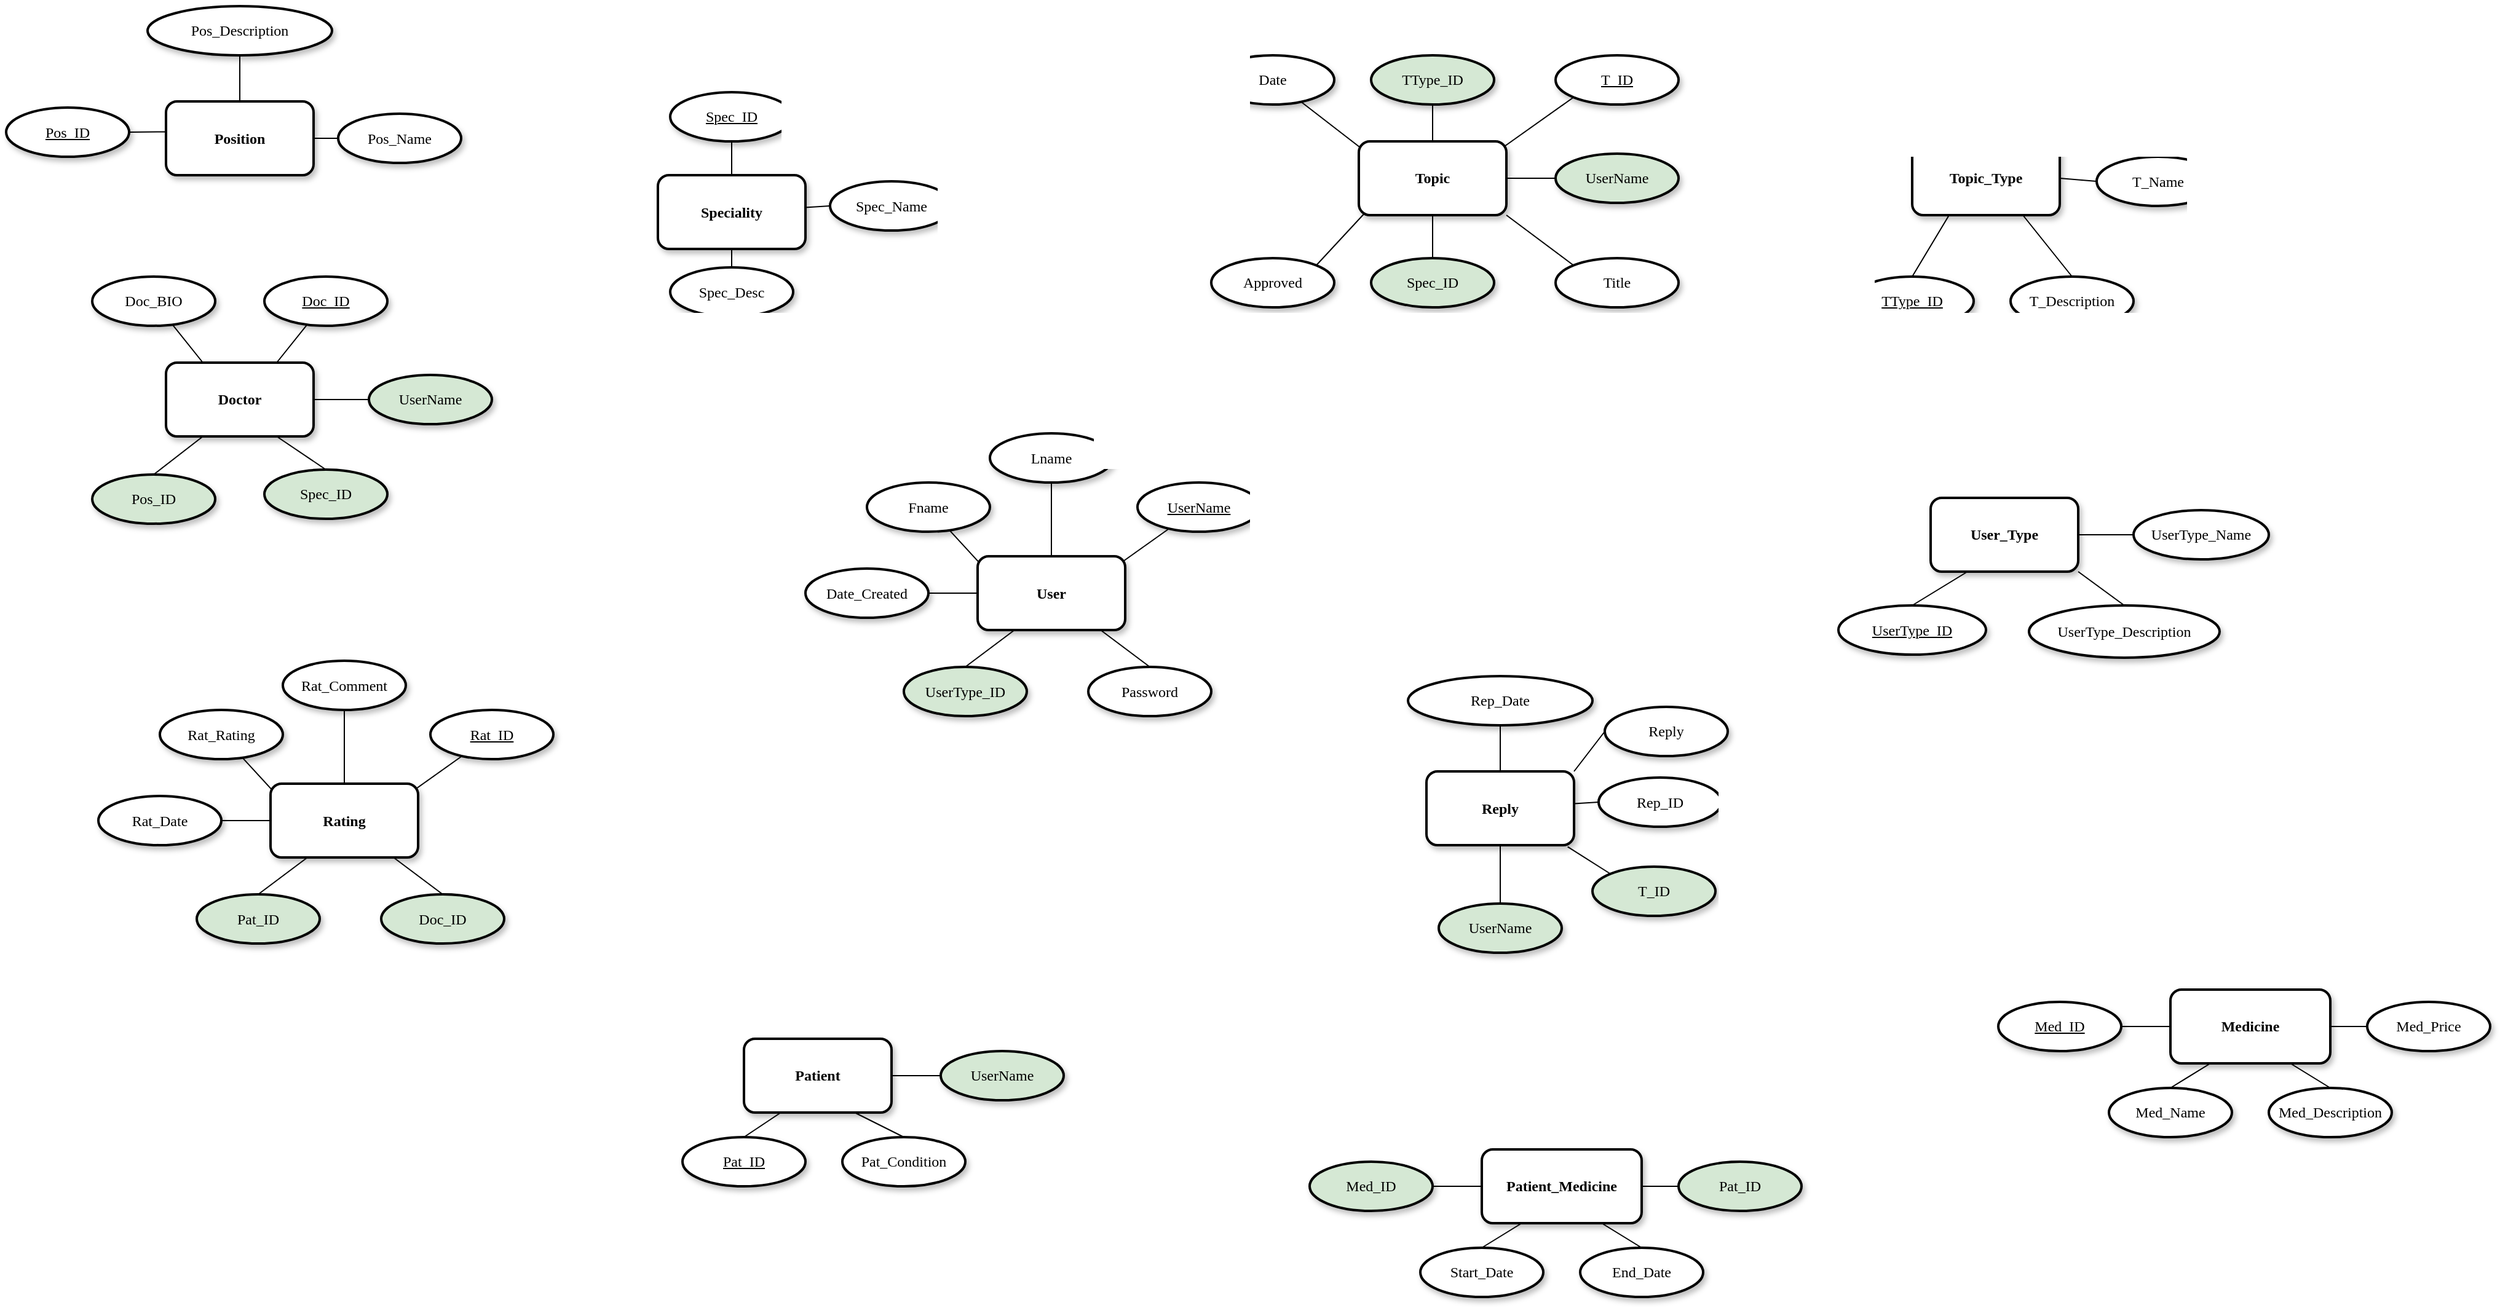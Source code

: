 <mxfile version="15.8.7" type="device" pages="2"><diagram id="nSQtUaFHQuIb3n63zqMK" name="1st Normal Form"><mxGraphModel dx="1342" dy="835" grid="1" gridSize="10" guides="1" tooltips="1" connect="1" arrows="1" fold="1" page="1" pageScale="1" pageWidth="850" pageHeight="1100" math="0" shadow="0"><root><mxCell id="idl-pdmJMIwFvrR7_fXC-0"/><mxCell id="idl-pdmJMIwFvrR7_fXC-1" parent="idl-pdmJMIwFvrR7_fXC-0"/><mxCell id="TGUhhcg2td3aRJoM1qDB-2" style="edgeStyle=none;rounded=0;orthogonalLoop=1;jettySize=auto;html=1;exitX=0.25;exitY=1;exitDx=0;exitDy=0;entryX=0.5;entryY=0;entryDx=0;entryDy=0;strokeColor=#000000;endArrow=none;endFill=0;" parent="idl-pdmJMIwFvrR7_fXC-1" source="TGUhhcg2td3aRJoM1qDB-133" target="TGUhhcg2td3aRJoM1qDB-16" edge="1"><mxGeometry relative="1" as="geometry"/></mxCell><mxCell id="TGUhhcg2td3aRJoM1qDB-3" style="edgeStyle=none;rounded=0;orthogonalLoop=1;jettySize=auto;html=1;exitX=0.75;exitY=1;exitDx=0;exitDy=0;entryX=0.5;entryY=0;entryDx=0;entryDy=0;strokeColor=#000000;endArrow=none;endFill=0;" parent="idl-pdmJMIwFvrR7_fXC-1" source="TGUhhcg2td3aRJoM1qDB-133" target="TGUhhcg2td3aRJoM1qDB-17" edge="1"><mxGeometry relative="1" as="geometry"/></mxCell><mxCell id="TGUhhcg2td3aRJoM1qDB-4" style="edgeStyle=none;rounded=0;orthogonalLoop=1;jettySize=auto;html=1;strokeColor=#000000;exitX=0.75;exitY=0;exitDx=0;exitDy=0;endArrow=none;endFill=0;" parent="idl-pdmJMIwFvrR7_fXC-1" source="TGUhhcg2td3aRJoM1qDB-133" target="TGUhhcg2td3aRJoM1qDB-11" edge="1"><mxGeometry relative="1" as="geometry"/></mxCell><mxCell id="TGUhhcg2td3aRJoM1qDB-7" style="edgeStyle=none;rounded=0;orthogonalLoop=1;jettySize=auto;html=1;strokeColor=#000000;exitX=0.25;exitY=0;exitDx=0;exitDy=0;endArrow=none;endFill=0;" parent="idl-pdmJMIwFvrR7_fXC-1" source="TGUhhcg2td3aRJoM1qDB-133" target="TGUhhcg2td3aRJoM1qDB-14" edge="1"><mxGeometry relative="1" as="geometry"/></mxCell><mxCell id="TGUhhcg2td3aRJoM1qDB-11" value="&lt;span style=&quot;font-weight: 400&quot;&gt;&lt;u&gt;Doc_ID&lt;/u&gt;&lt;/span&gt;" style="ellipse;whiteSpace=wrap;html=1;rounded=1;shadow=1;fontFamily=Verdana;fontStyle=1;strokeWidth=2;comic=0;" parent="idl-pdmJMIwFvrR7_fXC-1" vertex="1"><mxGeometry x="290" y="240" width="100" height="40" as="geometry"/></mxCell><mxCell id="TGUhhcg2td3aRJoM1qDB-14" value="&lt;span style=&quot;font-weight: 400&quot;&gt;Doc_BIO&lt;/span&gt;" style="ellipse;whiteSpace=wrap;html=1;rounded=1;shadow=1;fontFamily=Verdana;fontStyle=1;strokeWidth=2;comic=0;" parent="idl-pdmJMIwFvrR7_fXC-1" vertex="1"><mxGeometry x="150" y="240" width="100" height="40" as="geometry"/></mxCell><mxCell id="TGUhhcg2td3aRJoM1qDB-16" value="&lt;span style=&quot;font-weight: 400&quot;&gt;Pos_ID&lt;/span&gt;" style="ellipse;whiteSpace=wrap;html=1;rounded=1;shadow=1;fontFamily=Verdana;fontStyle=1;strokeWidth=2;comic=0;fillColor=#D5E8D4;" parent="idl-pdmJMIwFvrR7_fXC-1" vertex="1"><mxGeometry x="150" y="401" width="100" height="40" as="geometry"/></mxCell><mxCell id="TGUhhcg2td3aRJoM1qDB-17" value="&lt;span style=&quot;font-weight: 400&quot;&gt;Spec_ID&lt;/span&gt;" style="ellipse;whiteSpace=wrap;html=1;rounded=1;shadow=1;fontFamily=Verdana;fontStyle=1;strokeWidth=2;comic=0;fillColor=#D5E8D4;" parent="idl-pdmJMIwFvrR7_fXC-1" vertex="1"><mxGeometry x="290" y="397" width="100" height="40" as="geometry"/></mxCell><mxCell id="TGUhhcg2td3aRJoM1qDB-19" value="" style="edgeStyle=none;rounded=0;orthogonalLoop=1;jettySize=auto;html=1;strokeColor=#000000;endArrow=none;endFill=0;" parent="idl-pdmJMIwFvrR7_fXC-1" source="TGUhhcg2td3aRJoM1qDB-31" target="TGUhhcg2td3aRJoM1qDB-32" edge="1"><mxGeometry relative="1" as="geometry"/></mxCell><mxCell id="TGUhhcg2td3aRJoM1qDB-21" style="edgeStyle=none;rounded=0;orthogonalLoop=1;jettySize=auto;html=1;exitX=0.5;exitY=1;exitDx=0;exitDy=0;entryX=0.5;entryY=0;entryDx=0;entryDy=0;strokeColor=#000000;endArrow=none;endFill=0;" parent="idl-pdmJMIwFvrR7_fXC-1" source="TGUhhcg2td3aRJoM1qDB-31" target="TGUhhcg2td3aRJoM1qDB-38" edge="1"><mxGeometry relative="1" as="geometry"/></mxCell><mxCell id="TGUhhcg2td3aRJoM1qDB-22" style="edgeStyle=none;rounded=0;orthogonalLoop=1;jettySize=auto;html=1;strokeColor=#000000;exitX=0.917;exitY=0.167;exitDx=0;exitDy=0;exitPerimeter=0;endArrow=none;endFill=0;entryX=0;entryY=1;entryDx=0;entryDy=0;" parent="idl-pdmJMIwFvrR7_fXC-1" source="TGUhhcg2td3aRJoM1qDB-31" target="TGUhhcg2td3aRJoM1qDB-33" edge="1"><mxGeometry relative="1" as="geometry"/></mxCell><mxCell id="TGUhhcg2td3aRJoM1qDB-24" style="edgeStyle=none;rounded=0;orthogonalLoop=1;jettySize=auto;html=1;exitX=0.5;exitY=0;exitDx=0;exitDy=0;entryX=0.5;entryY=1;entryDx=0;entryDy=0;strokeColor=#000000;endArrow=none;endFill=0;" parent="idl-pdmJMIwFvrR7_fXC-1" source="TGUhhcg2td3aRJoM1qDB-31" target="TGUhhcg2td3aRJoM1qDB-35" edge="1"><mxGeometry relative="1" as="geometry"/></mxCell><mxCell id="TGUhhcg2td3aRJoM1qDB-25" style="edgeStyle=none;rounded=0;orthogonalLoop=1;jettySize=auto;html=1;strokeColor=#000000;exitX=0.012;exitY=0.088;exitDx=0;exitDy=0;exitPerimeter=0;endArrow=none;endFill=0;" parent="idl-pdmJMIwFvrR7_fXC-1" source="TGUhhcg2td3aRJoM1qDB-31" target="TGUhhcg2td3aRJoM1qDB-36" edge="1"><mxGeometry relative="1" as="geometry"/></mxCell><mxCell id="TGUhhcg2td3aRJoM1qDB-26" style="rounded=0;orthogonalLoop=1;jettySize=auto;html=1;entryX=0;entryY=0;entryDx=0;entryDy=0;endArrow=none;endFill=0;exitX=1;exitY=1;exitDx=0;exitDy=0;" parent="idl-pdmJMIwFvrR7_fXC-1" source="TGUhhcg2td3aRJoM1qDB-31" target="TGUhhcg2td3aRJoM1qDB-37" edge="1"><mxGeometry relative="1" as="geometry"/></mxCell><mxCell id="TGUhhcg2td3aRJoM1qDB-28" style="edgeStyle=none;rounded=0;orthogonalLoop=1;jettySize=auto;html=1;exitX=0.058;exitY=0.933;exitDx=0;exitDy=0;entryX=1;entryY=0;entryDx=0;entryDy=0;fontColor=#FF0080;endArrow=none;endFill=0;strokeColor=#000000;exitPerimeter=0;" parent="idl-pdmJMIwFvrR7_fXC-1" source="TGUhhcg2td3aRJoM1qDB-31" target="TGUhhcg2td3aRJoM1qDB-124" edge="1"><mxGeometry relative="1" as="geometry"/></mxCell><mxCell id="TGUhhcg2td3aRJoM1qDB-31" value="Topic" style="whiteSpace=wrap;html=1;rounded=1;shadow=1;fontFamily=Verdana;strokeWidth=2;comic=0;fontStyle=1" parent="idl-pdmJMIwFvrR7_fXC-1" vertex="1"><mxGeometry x="1180" y="130" width="120" height="60" as="geometry"/></mxCell><mxCell id="TGUhhcg2td3aRJoM1qDB-32" value="&lt;span style=&quot;font-weight: 400&quot;&gt;UserName&lt;/span&gt;" style="ellipse;whiteSpace=wrap;html=1;rounded=1;shadow=1;fontFamily=Verdana;fontStyle=1;strokeWidth=2;comic=0;fillColor=#D5E8D4;" parent="idl-pdmJMIwFvrR7_fXC-1" vertex="1"><mxGeometry x="1340" y="140" width="100" height="40" as="geometry"/></mxCell><mxCell id="TGUhhcg2td3aRJoM1qDB-33" value="&lt;span style=&quot;font-weight: 400&quot;&gt;&lt;u&gt;T_ID&lt;/u&gt;&lt;/span&gt;" style="ellipse;whiteSpace=wrap;html=1;rounded=1;shadow=1;fontFamily=Verdana;fontStyle=1;strokeWidth=2;comic=0;" parent="idl-pdmJMIwFvrR7_fXC-1" vertex="1"><mxGeometry x="1340" y="60" width="100" height="40" as="geometry"/></mxCell><mxCell id="TGUhhcg2td3aRJoM1qDB-35" value="&lt;span style=&quot;font-weight: 400&quot;&gt;TType_ID&lt;/span&gt;" style="ellipse;whiteSpace=wrap;html=1;rounded=1;shadow=1;fontFamily=Verdana;fontStyle=1;strokeWidth=2;comic=0;fillColor=#D5E8D4;" parent="idl-pdmJMIwFvrR7_fXC-1" vertex="1"><mxGeometry x="1190" y="60" width="100" height="40" as="geometry"/></mxCell><mxCell id="TGUhhcg2td3aRJoM1qDB-36" value="&lt;span style=&quot;font-weight: 400&quot;&gt;Date&lt;/span&gt;" style="ellipse;whiteSpace=wrap;html=1;rounded=1;shadow=1;fontFamily=Verdana;fontStyle=1;strokeWidth=2;comic=0;" parent="idl-pdmJMIwFvrR7_fXC-1" vertex="1"><mxGeometry x="1060" y="60" width="100" height="40" as="geometry"/></mxCell><mxCell id="TGUhhcg2td3aRJoM1qDB-37" value="&lt;span style=&quot;font-weight: 400&quot;&gt;Title&lt;/span&gt;" style="ellipse;whiteSpace=wrap;html=1;rounded=1;shadow=1;fontFamily=Verdana;fontStyle=1;strokeWidth=2;comic=0;" parent="idl-pdmJMIwFvrR7_fXC-1" vertex="1"><mxGeometry x="1340" y="225" width="100" height="40" as="geometry"/></mxCell><mxCell id="TGUhhcg2td3aRJoM1qDB-38" value="&lt;span style=&quot;font-weight: 400&quot;&gt;Spec_ID&lt;/span&gt;" style="ellipse;whiteSpace=wrap;html=1;rounded=1;shadow=1;fontFamily=Verdana;fontStyle=1;strokeWidth=2;comic=0;fillColor=#D5E8D4;" parent="idl-pdmJMIwFvrR7_fXC-1" vertex="1"><mxGeometry x="1190" y="225" width="100" height="40" as="geometry"/></mxCell><mxCell id="TGUhhcg2td3aRJoM1qDB-40" value="" style="edgeStyle=none;rounded=0;orthogonalLoop=1;jettySize=auto;html=1;strokeColor=#000000;entryX=0.5;entryY=0;entryDx=0;entryDy=0;endArrow=none;endFill=0;" parent="idl-pdmJMIwFvrR7_fXC-1" source="TGUhhcg2td3aRJoM1qDB-132" target="TGUhhcg2td3aRJoM1qDB-51" edge="1"><mxGeometry relative="1" as="geometry"><mxPoint x="1030" y="497.5" as="targetPoint"/></mxGeometry></mxCell><mxCell id="TGUhhcg2td3aRJoM1qDB-42" style="edgeStyle=none;rounded=0;orthogonalLoop=1;jettySize=auto;html=1;exitX=0.25;exitY=1;exitDx=0;exitDy=0;entryX=0.5;entryY=0;entryDx=0;entryDy=0;strokeColor=#000000;endArrow=none;endFill=0;" parent="idl-pdmJMIwFvrR7_fXC-1" source="TGUhhcg2td3aRJoM1qDB-132" target="TGUhhcg2td3aRJoM1qDB-57" edge="1"><mxGeometry relative="1" as="geometry"/></mxCell><mxCell id="TGUhhcg2td3aRJoM1qDB-44" style="edgeStyle=none;rounded=0;orthogonalLoop=1;jettySize=auto;html=1;strokeColor=#000000;exitX=0.917;exitY=0.167;exitDx=0;exitDy=0;exitPerimeter=0;endArrow=none;endFill=0;" parent="idl-pdmJMIwFvrR7_fXC-1" source="TGUhhcg2td3aRJoM1qDB-132" target="TGUhhcg2td3aRJoM1qDB-52" edge="1"><mxGeometry relative="1" as="geometry"/></mxCell><mxCell id="TGUhhcg2td3aRJoM1qDB-46" style="edgeStyle=none;rounded=0;orthogonalLoop=1;jettySize=auto;html=1;exitX=0.5;exitY=0;exitDx=0;exitDy=0;entryX=0.5;entryY=1;entryDx=0;entryDy=0;strokeColor=#000000;endArrow=none;endFill=0;" parent="idl-pdmJMIwFvrR7_fXC-1" source="TGUhhcg2td3aRJoM1qDB-132" target="TGUhhcg2td3aRJoM1qDB-54" edge="1"><mxGeometry relative="1" as="geometry"/></mxCell><mxCell id="TGUhhcg2td3aRJoM1qDB-47" style="edgeStyle=none;rounded=0;orthogonalLoop=1;jettySize=auto;html=1;strokeColor=#000000;exitX=0.012;exitY=0.088;exitDx=0;exitDy=0;exitPerimeter=0;endArrow=none;endFill=0;" parent="idl-pdmJMIwFvrR7_fXC-1" source="TGUhhcg2td3aRJoM1qDB-132" target="TGUhhcg2td3aRJoM1qDB-55" edge="1"><mxGeometry relative="1" as="geometry"/></mxCell><mxCell id="TGUhhcg2td3aRJoM1qDB-51" value="&lt;span style=&quot;font-weight: 400&quot;&gt;Password&lt;/span&gt;" style="ellipse;whiteSpace=wrap;html=1;rounded=1;shadow=1;fontFamily=Verdana;fontStyle=1;strokeWidth=2;comic=0;" parent="idl-pdmJMIwFvrR7_fXC-1" vertex="1"><mxGeometry x="960" y="557.5" width="100" height="40" as="geometry"/></mxCell><mxCell id="TGUhhcg2td3aRJoM1qDB-52" value="&lt;span style=&quot;font-weight: 400&quot;&gt;&lt;u&gt;UserName&lt;/u&gt;&lt;/span&gt;" style="ellipse;whiteSpace=wrap;html=1;rounded=1;shadow=1;fontFamily=Verdana;fontStyle=1;strokeWidth=2;comic=0;" parent="idl-pdmJMIwFvrR7_fXC-1" vertex="1"><mxGeometry x="1000" y="407.5" width="100" height="40" as="geometry"/></mxCell><mxCell id="TGUhhcg2td3aRJoM1qDB-54" value="&lt;span style=&quot;font-weight: 400&quot;&gt;Lname&lt;/span&gt;" style="ellipse;whiteSpace=wrap;html=1;rounded=1;shadow=1;fontFamily=Verdana;fontStyle=1;strokeWidth=2;comic=0;" parent="idl-pdmJMIwFvrR7_fXC-1" vertex="1"><mxGeometry x="880" y="367.5" width="100" height="40" as="geometry"/></mxCell><mxCell id="TGUhhcg2td3aRJoM1qDB-55" value="&lt;span style=&quot;font-weight: 400&quot;&gt;Fname&lt;/span&gt;" style="ellipse;whiteSpace=wrap;html=1;rounded=1;shadow=1;fontFamily=Verdana;fontStyle=1;strokeWidth=2;comic=0;" parent="idl-pdmJMIwFvrR7_fXC-1" vertex="1"><mxGeometry x="780" y="407.5" width="100" height="40" as="geometry"/></mxCell><mxCell id="TGUhhcg2td3aRJoM1qDB-57" value="&lt;span style=&quot;font-weight: 400&quot;&gt;UserType_ID&lt;/span&gt;" style="ellipse;whiteSpace=wrap;html=1;rounded=1;shadow=1;fontFamily=Verdana;fontStyle=1;strokeWidth=2;comic=0;fillColor=#D5E8D4;" parent="idl-pdmJMIwFvrR7_fXC-1" vertex="1"><mxGeometry x="810" y="557.5" width="100" height="40" as="geometry"/></mxCell><mxCell id="TGUhhcg2td3aRJoM1qDB-81" style="edgeStyle=none;rounded=0;orthogonalLoop=1;jettySize=auto;html=1;exitX=0.25;exitY=1;exitDx=0;exitDy=0;entryX=0.5;entryY=0;entryDx=0;entryDy=0;endArrow=none;endFill=0;" parent="idl-pdmJMIwFvrR7_fXC-1" source="TGUhhcg2td3aRJoM1qDB-129" target="TGUhhcg2td3aRJoM1qDB-85" edge="1"><mxGeometry relative="1" as="geometry"/></mxCell><mxCell id="TGUhhcg2td3aRJoM1qDB-82" style="edgeStyle=none;rounded=0;orthogonalLoop=1;jettySize=auto;html=1;exitX=0.75;exitY=1;exitDx=0;exitDy=0;entryX=0.5;entryY=0;entryDx=0;entryDy=0;endArrow=none;endFill=0;" parent="idl-pdmJMIwFvrR7_fXC-1" source="TGUhhcg2td3aRJoM1qDB-129" target="TGUhhcg2td3aRJoM1qDB-84" edge="1"><mxGeometry relative="1" as="geometry"/></mxCell><mxCell id="TGUhhcg2td3aRJoM1qDB-84" value="&lt;span style=&quot;font-weight: 400&quot;&gt;T_Description&lt;/span&gt;" style="ellipse;whiteSpace=wrap;html=1;rounded=1;shadow=1;fontFamily=Verdana;fontStyle=1;strokeWidth=2;comic=0;" parent="idl-pdmJMIwFvrR7_fXC-1" vertex="1"><mxGeometry x="1710" y="240" width="100" height="40" as="geometry"/></mxCell><mxCell id="TGUhhcg2td3aRJoM1qDB-85" value="&lt;span style=&quot;font-weight: 400&quot;&gt;&lt;u&gt;TType_ID&lt;/u&gt;&lt;/span&gt;" style="ellipse;whiteSpace=wrap;html=1;rounded=1;shadow=1;fontFamily=Verdana;fontStyle=1;strokeWidth=2;comic=0;" parent="idl-pdmJMIwFvrR7_fXC-1" vertex="1"><mxGeometry x="1580" y="240" width="100" height="40" as="geometry"/></mxCell><mxCell id="TGUhhcg2td3aRJoM1qDB-86" style="edgeStyle=none;rounded=0;orthogonalLoop=1;jettySize=auto;html=1;entryX=0.5;entryY=0;entryDx=0;entryDy=0;strokeColor=#000000;endArrow=none;endFill=0;" parent="idl-pdmJMIwFvrR7_fXC-1" source="TGUhhcg2td3aRJoM1qDB-89" target="TGUhhcg2td3aRJoM1qDB-90" edge="1"><mxGeometry relative="1" as="geometry"/></mxCell><mxCell id="TGUhhcg2td3aRJoM1qDB-87" style="edgeStyle=none;rounded=0;orthogonalLoop=1;jettySize=auto;html=1;entryX=0;entryY=0.5;entryDx=0;entryDy=0;strokeColor=#000000;endArrow=none;endFill=0;" parent="idl-pdmJMIwFvrR7_fXC-1" source="TGUhhcg2td3aRJoM1qDB-89" target="TGUhhcg2td3aRJoM1qDB-91" edge="1"><mxGeometry relative="1" as="geometry"/></mxCell><mxCell id="TGUhhcg2td3aRJoM1qDB-89" value="Speciality" style="whiteSpace=wrap;html=1;rounded=1;shadow=1;fontFamily=Verdana;strokeWidth=2;comic=0;fontStyle=1" parent="idl-pdmJMIwFvrR7_fXC-1" vertex="1"><mxGeometry x="610" y="157.5" width="120" height="60" as="geometry"/></mxCell><mxCell id="TGUhhcg2td3aRJoM1qDB-90" value="&lt;span style=&quot;font-weight: 400&quot;&gt;Spec_Desc&lt;/span&gt;" style="ellipse;whiteSpace=wrap;html=1;rounded=1;shadow=1;fontFamily=Verdana;fontStyle=1;strokeWidth=2;comic=0;" parent="idl-pdmJMIwFvrR7_fXC-1" vertex="1"><mxGeometry x="620" y="232.5" width="100" height="40" as="geometry"/></mxCell><mxCell id="TGUhhcg2td3aRJoM1qDB-91" value="&lt;span style=&quot;font-weight: 400&quot;&gt;Spec_Name&lt;/span&gt;" style="ellipse;whiteSpace=wrap;html=1;rounded=1;shadow=1;fontFamily=Verdana;fontStyle=1;strokeWidth=2;comic=0;" parent="idl-pdmJMIwFvrR7_fXC-1" vertex="1"><mxGeometry x="750" y="162.5" width="100" height="40" as="geometry"/></mxCell><mxCell id="TGUhhcg2td3aRJoM1qDB-124" value="&lt;span style=&quot;font-weight: 400&quot;&gt;Approved&lt;/span&gt;" style="ellipse;whiteSpace=wrap;html=1;rounded=1;shadow=1;fontFamily=Verdana;fontStyle=1;strokeWidth=2;comic=0;" parent="idl-pdmJMIwFvrR7_fXC-1" vertex="1"><mxGeometry x="1060" y="225" width="100" height="40" as="geometry"/></mxCell><mxCell id="TGUhhcg2td3aRJoM1qDB-129" value="Topic_Type" style="whiteSpace=wrap;html=1;rounded=1;shadow=1;fontFamily=Verdana;strokeWidth=2;comic=0;fontStyle=1" parent="idl-pdmJMIwFvrR7_fXC-1" vertex="1"><mxGeometry x="1630" y="130" width="120" height="60" as="geometry"/></mxCell><mxCell id="TGUhhcg2td3aRJoM1qDB-132" value="User" style="whiteSpace=wrap;html=1;rounded=1;shadow=1;fontFamily=Verdana;strokeWidth=2;comic=0;fontStyle=1" parent="idl-pdmJMIwFvrR7_fXC-1" vertex="1"><mxGeometry x="870" y="467.5" width="120" height="60" as="geometry"/></mxCell><mxCell id="TGUhhcg2td3aRJoM1qDB-133" value="Doctor" style="whiteSpace=wrap;html=1;rounded=1;shadow=1;fontFamily=Verdana;strokeWidth=2;comic=0;fontStyle=1" parent="idl-pdmJMIwFvrR7_fXC-1" vertex="1"><mxGeometry x="210" y="310" width="120" height="60" as="geometry"/></mxCell><mxCell id="fkMp3MebygnZAYmLmdX_-1" style="edgeStyle=none;rounded=0;orthogonalLoop=1;jettySize=auto;html=1;entryX=0;entryY=0.5;entryDx=0;entryDy=0;strokeColor=#000000;endArrow=none;endFill=0;" parent="idl-pdmJMIwFvrR7_fXC-1" source="fkMp3MebygnZAYmLmdX_-2" target="fkMp3MebygnZAYmLmdX_-4" edge="1"><mxGeometry relative="1" as="geometry"/></mxCell><mxCell id="fkMp3MebygnZAYmLmdX_-2" value="Position" style="whiteSpace=wrap;html=1;rounded=1;shadow=1;fontFamily=Verdana;strokeWidth=2;comic=0;fontStyle=1" parent="idl-pdmJMIwFvrR7_fXC-1" vertex="1"><mxGeometry x="210" y="97.5" width="120" height="60" as="geometry"/></mxCell><mxCell id="fkMp3MebygnZAYmLmdX_-3" value="&lt;span style=&quot;font-weight: 400&quot;&gt;Pos_Description&lt;/span&gt;" style="ellipse;whiteSpace=wrap;html=1;rounded=1;shadow=1;fontFamily=Verdana;fontStyle=1;strokeWidth=2;comic=0;" parent="idl-pdmJMIwFvrR7_fXC-1" vertex="1"><mxGeometry x="195" y="20" width="150" height="40" as="geometry"/></mxCell><mxCell id="fkMp3MebygnZAYmLmdX_-4" value="&lt;span style=&quot;font-weight: 400&quot;&gt;Pos_Name&lt;/span&gt;" style="ellipse;whiteSpace=wrap;html=1;rounded=1;shadow=1;fontFamily=Verdana;fontStyle=1;strokeWidth=2;comic=0;" parent="idl-pdmJMIwFvrR7_fXC-1" vertex="1"><mxGeometry x="350" y="107.5" width="100" height="40" as="geometry"/></mxCell><mxCell id="fkMp3MebygnZAYmLmdX_-7" value="" style="endArrow=none;html=1;rounded=0;entryX=0.5;entryY=1;entryDx=0;entryDy=0;exitX=0.5;exitY=0;exitDx=0;exitDy=0;" parent="idl-pdmJMIwFvrR7_fXC-1" source="fkMp3MebygnZAYmLmdX_-2" target="fkMp3MebygnZAYmLmdX_-3" edge="1"><mxGeometry width="50" height="50" relative="1" as="geometry"><mxPoint x="315" y="97.5" as="sourcePoint"/><mxPoint x="365" y="47.5" as="targetPoint"/></mxGeometry></mxCell><mxCell id="fkMp3MebygnZAYmLmdX_-8" style="edgeStyle=none;rounded=0;orthogonalLoop=1;jettySize=auto;html=1;exitX=0.25;exitY=1;exitDx=0;exitDy=0;entryX=0.5;entryY=0;entryDx=0;entryDy=0;endArrow=none;endFill=0;" parent="idl-pdmJMIwFvrR7_fXC-1" source="fkMp3MebygnZAYmLmdX_-12" target="fkMp3MebygnZAYmLmdX_-11" edge="1"><mxGeometry relative="1" as="geometry"/></mxCell><mxCell id="fkMp3MebygnZAYmLmdX_-9" style="edgeStyle=none;rounded=0;orthogonalLoop=1;jettySize=auto;html=1;exitX=1;exitY=1;exitDx=0;exitDy=0;entryX=0.5;entryY=0;entryDx=0;entryDy=0;endArrow=none;endFill=0;" parent="idl-pdmJMIwFvrR7_fXC-1" source="fkMp3MebygnZAYmLmdX_-12" target="fkMp3MebygnZAYmLmdX_-10" edge="1"><mxGeometry relative="1" as="geometry"/></mxCell><mxCell id="fkMp3MebygnZAYmLmdX_-10" value="&lt;span style=&quot;font-weight: 400&quot;&gt;UserType_Description&lt;/span&gt;" style="ellipse;whiteSpace=wrap;html=1;rounded=1;shadow=1;fontFamily=Verdana;fontStyle=1;strokeWidth=2;comic=0;" parent="idl-pdmJMIwFvrR7_fXC-1" vertex="1"><mxGeometry x="1725" y="507.5" width="155" height="42.5" as="geometry"/></mxCell><mxCell id="fkMp3MebygnZAYmLmdX_-11" value="&lt;span style=&quot;font-weight: 400&quot;&gt;&lt;u&gt;UserType_ID&lt;/u&gt;&lt;/span&gt;" style="ellipse;whiteSpace=wrap;html=1;rounded=1;shadow=1;fontFamily=Verdana;fontStyle=1;strokeWidth=2;comic=0;" parent="idl-pdmJMIwFvrR7_fXC-1" vertex="1"><mxGeometry x="1570" y="507.5" width="120" height="40" as="geometry"/></mxCell><mxCell id="fkMp3MebygnZAYmLmdX_-12" value="User_Type" style="whiteSpace=wrap;html=1;rounded=1;shadow=1;fontFamily=Verdana;strokeWidth=2;comic=0;fontStyle=1" parent="idl-pdmJMIwFvrR7_fXC-1" vertex="1"><mxGeometry x="1645" y="420" width="120" height="60" as="geometry"/></mxCell><mxCell id="fkMp3MebygnZAYmLmdX_-15" style="edgeStyle=none;rounded=0;orthogonalLoop=1;jettySize=auto;html=1;entryX=0;entryY=0.5;entryDx=0;entryDy=0;strokeColor=#000000;endArrow=none;endFill=0;" parent="idl-pdmJMIwFvrR7_fXC-1" source="fkMp3MebygnZAYmLmdX_-16" target="fkMp3MebygnZAYmLmdX_-18" edge="1"><mxGeometry relative="1" as="geometry"/></mxCell><mxCell id="fkMp3MebygnZAYmLmdX_-16" value="Reply" style="whiteSpace=wrap;html=1;rounded=1;shadow=1;fontFamily=Verdana;strokeWidth=2;comic=0;fontStyle=1" parent="idl-pdmJMIwFvrR7_fXC-1" vertex="1"><mxGeometry x="1235" y="642.5" width="120" height="60" as="geometry"/></mxCell><mxCell id="fkMp3MebygnZAYmLmdX_-17" value="&lt;span style=&quot;font-weight: 400&quot;&gt;Rep_Date&lt;/span&gt;" style="ellipse;whiteSpace=wrap;html=1;rounded=1;shadow=1;fontFamily=Verdana;fontStyle=1;strokeWidth=2;comic=0;" parent="idl-pdmJMIwFvrR7_fXC-1" vertex="1"><mxGeometry x="1220" y="565" width="150" height="40" as="geometry"/></mxCell><mxCell id="fkMp3MebygnZAYmLmdX_-18" value="&lt;span style=&quot;&quot;&gt;Rep_ID&lt;/span&gt;" style="ellipse;whiteSpace=wrap;html=1;rounded=1;shadow=1;fontFamily=Verdana;fontStyle=0;strokeWidth=2;comic=0;" parent="idl-pdmJMIwFvrR7_fXC-1" vertex="1"><mxGeometry x="1375" y="647.5" width="100" height="40" as="geometry"/></mxCell><mxCell id="fkMp3MebygnZAYmLmdX_-19" value="" style="endArrow=none;html=1;rounded=0;entryX=0.5;entryY=1;entryDx=0;entryDy=0;exitX=0.5;exitY=0;exitDx=0;exitDy=0;" parent="idl-pdmJMIwFvrR7_fXC-1" source="fkMp3MebygnZAYmLmdX_-16" target="fkMp3MebygnZAYmLmdX_-17" edge="1"><mxGeometry width="50" height="50" relative="1" as="geometry"><mxPoint x="1340" y="642.5" as="sourcePoint"/><mxPoint x="1390" y="592.5" as="targetPoint"/></mxGeometry></mxCell><mxCell id="fkMp3MebygnZAYmLmdX_-20" value="&lt;span style=&quot;font-weight: 400&quot;&gt;UserName&lt;/span&gt;" style="ellipse;whiteSpace=wrap;html=1;rounded=1;shadow=1;fontFamily=Verdana;fontStyle=1;strokeWidth=2;comic=0;fillColor=#D5E8D4;" parent="idl-pdmJMIwFvrR7_fXC-1" vertex="1"><mxGeometry x="1245" y="750" width="100" height="40" as="geometry"/></mxCell><mxCell id="fkMp3MebygnZAYmLmdX_-21" value="&lt;span style=&quot;font-weight: 400&quot;&gt;Date_Created&lt;/span&gt;" style="ellipse;whiteSpace=wrap;html=1;rounded=1;shadow=1;fontFamily=Verdana;fontStyle=1;strokeWidth=2;comic=0;" parent="idl-pdmJMIwFvrR7_fXC-1" vertex="1"><mxGeometry x="730" y="477.5" width="100" height="40" as="geometry"/></mxCell><mxCell id="fkMp3MebygnZAYmLmdX_-22" style="edgeStyle=none;rounded=0;orthogonalLoop=1;jettySize=auto;html=1;strokeColor=#000000;exitX=1;exitY=0.5;exitDx=0;exitDy=0;endArrow=none;endFill=0;entryX=0;entryY=0.5;entryDx=0;entryDy=0;" parent="idl-pdmJMIwFvrR7_fXC-1" source="fkMp3MebygnZAYmLmdX_-21" target="TGUhhcg2td3aRJoM1qDB-132" edge="1"><mxGeometry relative="1" as="geometry"><mxPoint x="881.44" y="482.78" as="sourcePoint"/><mxPoint x="857.319" y="456.262" as="targetPoint"/></mxGeometry></mxCell><mxCell id="fkMp3MebygnZAYmLmdX_-23" value="&lt;span style=&quot;font-weight: 400&quot;&gt;T_ID&lt;/span&gt;" style="ellipse;whiteSpace=wrap;html=1;rounded=1;shadow=1;fontFamily=Verdana;fontStyle=1;strokeWidth=2;comic=0;fillColor=#D5E8D4;" parent="idl-pdmJMIwFvrR7_fXC-1" vertex="1"><mxGeometry x="1370" y="720" width="100" height="40" as="geometry"/></mxCell><mxCell id="fkMp3MebygnZAYmLmdX_-25" value="" style="endArrow=none;html=1;rounded=0;entryX=0.5;entryY=1;entryDx=0;entryDy=0;exitX=0.5;exitY=0;exitDx=0;exitDy=0;" parent="idl-pdmJMIwFvrR7_fXC-1" source="fkMp3MebygnZAYmLmdX_-20" target="fkMp3MebygnZAYmLmdX_-16" edge="1"><mxGeometry width="50" height="50" relative="1" as="geometry"><mxPoint x="1305" y="652.5" as="sourcePoint"/><mxPoint x="1305" y="615.0" as="targetPoint"/></mxGeometry></mxCell><mxCell id="fkMp3MebygnZAYmLmdX_-26" value="" style="endArrow=none;html=1;rounded=0;entryX=0.957;entryY=1.022;entryDx=0;entryDy=0;exitX=0;exitY=0;exitDx=0;exitDy=0;entryPerimeter=0;" parent="idl-pdmJMIwFvrR7_fXC-1" source="fkMp3MebygnZAYmLmdX_-23" target="fkMp3MebygnZAYmLmdX_-16" edge="1"><mxGeometry width="50" height="50" relative="1" as="geometry"><mxPoint x="1305" y="760" as="sourcePoint"/><mxPoint x="1305" y="712.5" as="targetPoint"/></mxGeometry></mxCell><mxCell id="fkMp3MebygnZAYmLmdX_-27" value="&lt;span style=&quot;font-weight: 400&quot;&gt;Reply&lt;/span&gt;" style="ellipse;whiteSpace=wrap;html=1;rounded=1;shadow=1;fontFamily=Verdana;fontStyle=1;strokeWidth=2;comic=0;" parent="idl-pdmJMIwFvrR7_fXC-1" vertex="1"><mxGeometry x="1380" y="590" width="100" height="40" as="geometry"/></mxCell><mxCell id="fkMp3MebygnZAYmLmdX_-28" value="" style="endArrow=none;html=1;rounded=0;entryX=1;entryY=0;entryDx=0;entryDy=0;exitX=0;exitY=0.5;exitDx=0;exitDy=0;" parent="idl-pdmJMIwFvrR7_fXC-1" source="fkMp3MebygnZAYmLmdX_-27" target="fkMp3MebygnZAYmLmdX_-16" edge="1"><mxGeometry width="50" height="50" relative="1" as="geometry"><mxPoint x="1394.767" y="735.809" as="sourcePoint"/><mxPoint x="1359.84" y="713.82" as="targetPoint"/></mxGeometry></mxCell><mxCell id="fkMp3MebygnZAYmLmdX_-29" value="" style="edgeStyle=none;rounded=0;orthogonalLoop=1;jettySize=auto;html=1;strokeColor=#000000;entryX=0.5;entryY=0;entryDx=0;entryDy=0;endArrow=none;endFill=0;" parent="idl-pdmJMIwFvrR7_fXC-1" source="fkMp3MebygnZAYmLmdX_-39" target="fkMp3MebygnZAYmLmdX_-34" edge="1"><mxGeometry relative="1" as="geometry"><mxPoint x="455" y="682.5" as="targetPoint"/></mxGeometry></mxCell><mxCell id="fkMp3MebygnZAYmLmdX_-30" style="edgeStyle=none;rounded=0;orthogonalLoop=1;jettySize=auto;html=1;exitX=0.25;exitY=1;exitDx=0;exitDy=0;entryX=0.5;entryY=0;entryDx=0;entryDy=0;strokeColor=#000000;endArrow=none;endFill=0;" parent="idl-pdmJMIwFvrR7_fXC-1" source="fkMp3MebygnZAYmLmdX_-39" target="fkMp3MebygnZAYmLmdX_-38" edge="1"><mxGeometry relative="1" as="geometry"/></mxCell><mxCell id="fkMp3MebygnZAYmLmdX_-31" style="edgeStyle=none;rounded=0;orthogonalLoop=1;jettySize=auto;html=1;strokeColor=#000000;exitX=0.917;exitY=0.167;exitDx=0;exitDy=0;exitPerimeter=0;endArrow=none;endFill=0;" parent="idl-pdmJMIwFvrR7_fXC-1" source="fkMp3MebygnZAYmLmdX_-39" target="fkMp3MebygnZAYmLmdX_-35" edge="1"><mxGeometry relative="1" as="geometry"/></mxCell><mxCell id="fkMp3MebygnZAYmLmdX_-32" style="edgeStyle=none;rounded=0;orthogonalLoop=1;jettySize=auto;html=1;exitX=0.5;exitY=0;exitDx=0;exitDy=0;entryX=0.5;entryY=1;entryDx=0;entryDy=0;strokeColor=#000000;endArrow=none;endFill=0;" parent="idl-pdmJMIwFvrR7_fXC-1" source="fkMp3MebygnZAYmLmdX_-39" target="fkMp3MebygnZAYmLmdX_-36" edge="1"><mxGeometry relative="1" as="geometry"/></mxCell><mxCell id="fkMp3MebygnZAYmLmdX_-33" style="edgeStyle=none;rounded=0;orthogonalLoop=1;jettySize=auto;html=1;strokeColor=#000000;exitX=0.012;exitY=0.088;exitDx=0;exitDy=0;exitPerimeter=0;endArrow=none;endFill=0;" parent="idl-pdmJMIwFvrR7_fXC-1" source="fkMp3MebygnZAYmLmdX_-39" target="fkMp3MebygnZAYmLmdX_-37" edge="1"><mxGeometry relative="1" as="geometry"/></mxCell><mxCell id="fkMp3MebygnZAYmLmdX_-34" value="&lt;span style=&quot;font-weight: 400&quot;&gt;Doc_ID&lt;/span&gt;" style="ellipse;whiteSpace=wrap;html=1;rounded=1;shadow=1;fontFamily=Verdana;fontStyle=1;strokeWidth=2;comic=0;fillColor=#D5E8D4;" parent="idl-pdmJMIwFvrR7_fXC-1" vertex="1"><mxGeometry x="385" y="742.5" width="100" height="40" as="geometry"/></mxCell><mxCell id="fkMp3MebygnZAYmLmdX_-35" value="&lt;span style=&quot;font-weight: 400&quot;&gt;&lt;u&gt;Rat_ID&lt;/u&gt;&lt;/span&gt;" style="ellipse;whiteSpace=wrap;html=1;rounded=1;shadow=1;fontFamily=Verdana;fontStyle=1;strokeWidth=2;comic=0;" parent="idl-pdmJMIwFvrR7_fXC-1" vertex="1"><mxGeometry x="425" y="592.5" width="100" height="40" as="geometry"/></mxCell><mxCell id="fkMp3MebygnZAYmLmdX_-36" value="&lt;span style=&quot;font-weight: 400&quot;&gt;Rat_Comment&lt;/span&gt;" style="ellipse;whiteSpace=wrap;html=1;rounded=1;shadow=1;fontFamily=Verdana;fontStyle=1;strokeWidth=2;comic=0;" parent="idl-pdmJMIwFvrR7_fXC-1" vertex="1"><mxGeometry x="305" y="552.5" width="100" height="40" as="geometry"/></mxCell><mxCell id="fkMp3MebygnZAYmLmdX_-37" value="&lt;span style=&quot;font-weight: 400&quot;&gt;Rat_Rating&lt;/span&gt;" style="ellipse;whiteSpace=wrap;html=1;rounded=1;shadow=1;fontFamily=Verdana;fontStyle=1;strokeWidth=2;comic=0;" parent="idl-pdmJMIwFvrR7_fXC-1" vertex="1"><mxGeometry x="205" y="592.5" width="100" height="40" as="geometry"/></mxCell><mxCell id="fkMp3MebygnZAYmLmdX_-38" value="&lt;span style=&quot;font-weight: 400&quot;&gt;Pat_ID&lt;/span&gt;" style="ellipse;whiteSpace=wrap;html=1;rounded=1;shadow=1;fontFamily=Verdana;fontStyle=1;strokeWidth=2;comic=0;fillColor=#D5E8D4;" parent="idl-pdmJMIwFvrR7_fXC-1" vertex="1"><mxGeometry x="235" y="742.5" width="100" height="40" as="geometry"/></mxCell><mxCell id="fkMp3MebygnZAYmLmdX_-39" value="Rating" style="whiteSpace=wrap;html=1;rounded=1;shadow=1;fontFamily=Verdana;strokeWidth=2;comic=0;fontStyle=1" parent="idl-pdmJMIwFvrR7_fXC-1" vertex="1"><mxGeometry x="295" y="652.5" width="120" height="60" as="geometry"/></mxCell><mxCell id="fkMp3MebygnZAYmLmdX_-40" value="&lt;span style=&quot;font-weight: 400&quot;&gt;Rat_Date&lt;/span&gt;" style="ellipse;whiteSpace=wrap;html=1;rounded=1;shadow=1;fontFamily=Verdana;fontStyle=1;strokeWidth=2;comic=0;" parent="idl-pdmJMIwFvrR7_fXC-1" vertex="1"><mxGeometry x="155" y="662.5" width="100" height="40" as="geometry"/></mxCell><mxCell id="fkMp3MebygnZAYmLmdX_-41" style="edgeStyle=none;rounded=0;orthogonalLoop=1;jettySize=auto;html=1;strokeColor=#000000;exitX=1;exitY=0.5;exitDx=0;exitDy=0;endArrow=none;endFill=0;entryX=0;entryY=0.5;entryDx=0;entryDy=0;" parent="idl-pdmJMIwFvrR7_fXC-1" source="fkMp3MebygnZAYmLmdX_-40" target="fkMp3MebygnZAYmLmdX_-39" edge="1"><mxGeometry relative="1" as="geometry"><mxPoint x="306.44" y="667.78" as="sourcePoint"/><mxPoint x="282.319" y="641.262" as="targetPoint"/></mxGeometry></mxCell><mxCell id="fkMp3MebygnZAYmLmdX_-42" style="edgeStyle=none;rounded=0;orthogonalLoop=1;jettySize=auto;html=1;exitX=0.25;exitY=1;exitDx=0;exitDy=0;entryX=0.5;entryY=0;entryDx=0;entryDy=0;endArrow=none;endFill=0;" parent="idl-pdmJMIwFvrR7_fXC-1" source="fkMp3MebygnZAYmLmdX_-46" target="fkMp3MebygnZAYmLmdX_-45" edge="1"><mxGeometry relative="1" as="geometry"/></mxCell><mxCell id="fkMp3MebygnZAYmLmdX_-43" style="edgeStyle=none;rounded=0;orthogonalLoop=1;jettySize=auto;html=1;exitX=0.75;exitY=1;exitDx=0;exitDy=0;entryX=0.5;entryY=0;entryDx=0;entryDy=0;endArrow=none;endFill=0;" parent="idl-pdmJMIwFvrR7_fXC-1" source="fkMp3MebygnZAYmLmdX_-46" target="fkMp3MebygnZAYmLmdX_-44" edge="1"><mxGeometry relative="1" as="geometry"/></mxCell><mxCell id="fkMp3MebygnZAYmLmdX_-44" value="&lt;span style=&quot;font-weight: 400&quot;&gt;Pat_Condition&lt;/span&gt;" style="ellipse;whiteSpace=wrap;html=1;rounded=1;shadow=1;fontFamily=Verdana;fontStyle=1;strokeWidth=2;comic=0;" parent="idl-pdmJMIwFvrR7_fXC-1" vertex="1"><mxGeometry x="760" y="940" width="100" height="40" as="geometry"/></mxCell><mxCell id="fkMp3MebygnZAYmLmdX_-45" value="&lt;span style=&quot;font-weight: 400&quot;&gt;&lt;u&gt;Pat_ID&lt;/u&gt;&lt;/span&gt;" style="ellipse;whiteSpace=wrap;html=1;rounded=1;shadow=1;fontFamily=Verdana;fontStyle=1;strokeWidth=2;comic=0;" parent="idl-pdmJMIwFvrR7_fXC-1" vertex="1"><mxGeometry x="630" y="940" width="100" height="40" as="geometry"/></mxCell><mxCell id="fkMp3MebygnZAYmLmdX_-46" value="Patient" style="whiteSpace=wrap;html=1;rounded=1;shadow=1;fontFamily=Verdana;strokeWidth=2;comic=0;fontStyle=1" parent="idl-pdmJMIwFvrR7_fXC-1" vertex="1"><mxGeometry x="680" y="860" width="120" height="60" as="geometry"/></mxCell><mxCell id="fkMp3MebygnZAYmLmdX_-47" value="&lt;span style=&quot;font-weight: 400&quot;&gt;UserName&lt;/span&gt;" style="ellipse;whiteSpace=wrap;html=1;rounded=1;shadow=1;fontFamily=Verdana;fontStyle=1;strokeWidth=2;comic=0;fillColor=#D5E8D4;" parent="idl-pdmJMIwFvrR7_fXC-1" vertex="1"><mxGeometry x="840" y="870" width="100" height="40" as="geometry"/></mxCell><mxCell id="fkMp3MebygnZAYmLmdX_-48" style="edgeStyle=none;rounded=0;orthogonalLoop=1;jettySize=auto;html=1;exitX=1;exitY=0.5;exitDx=0;exitDy=0;entryX=0;entryY=0.5;entryDx=0;entryDy=0;endArrow=none;endFill=0;" parent="idl-pdmJMIwFvrR7_fXC-1" source="fkMp3MebygnZAYmLmdX_-46" target="fkMp3MebygnZAYmLmdX_-47" edge="1"><mxGeometry relative="1" as="geometry"><mxPoint x="780.0" y="930" as="sourcePoint"/><mxPoint x="820.0" y="980" as="targetPoint"/></mxGeometry></mxCell><mxCell id="fkMp3MebygnZAYmLmdX_-49" style="edgeStyle=none;rounded=0;orthogonalLoop=1;jettySize=auto;html=1;exitX=0.25;exitY=1;exitDx=0;exitDy=0;entryX=0.5;entryY=0;entryDx=0;entryDy=0;endArrow=none;endFill=0;" parent="idl-pdmJMIwFvrR7_fXC-1" source="fkMp3MebygnZAYmLmdX_-53" target="fkMp3MebygnZAYmLmdX_-52" edge="1"><mxGeometry relative="1" as="geometry"/></mxCell><mxCell id="fkMp3MebygnZAYmLmdX_-50" style="edgeStyle=none;rounded=0;orthogonalLoop=1;jettySize=auto;html=1;exitX=0.75;exitY=1;exitDx=0;exitDy=0;entryX=0.5;entryY=0;entryDx=0;entryDy=0;endArrow=none;endFill=0;" parent="idl-pdmJMIwFvrR7_fXC-1" source="fkMp3MebygnZAYmLmdX_-53" target="fkMp3MebygnZAYmLmdX_-51" edge="1"><mxGeometry relative="1" as="geometry"/></mxCell><mxCell id="fkMp3MebygnZAYmLmdX_-51" value="&lt;span style=&quot;font-weight: 400&quot;&gt;End_Date&lt;/span&gt;" style="ellipse;whiteSpace=wrap;html=1;rounded=1;shadow=1;fontFamily=Verdana;fontStyle=1;strokeWidth=2;comic=0;" parent="idl-pdmJMIwFvrR7_fXC-1" vertex="1"><mxGeometry x="1360" y="1030" width="100" height="40" as="geometry"/></mxCell><mxCell id="fkMp3MebygnZAYmLmdX_-52" value="&lt;span style=&quot;font-weight: 400&quot;&gt;Start_Date&lt;/span&gt;" style="ellipse;whiteSpace=wrap;html=1;rounded=1;shadow=1;fontFamily=Verdana;fontStyle=1;strokeWidth=2;comic=0;" parent="idl-pdmJMIwFvrR7_fXC-1" vertex="1"><mxGeometry x="1230" y="1030" width="100" height="40" as="geometry"/></mxCell><mxCell id="fkMp3MebygnZAYmLmdX_-53" value="Patient_Medicine" style="whiteSpace=wrap;html=1;rounded=1;shadow=1;fontFamily=Verdana;strokeWidth=2;comic=0;fontStyle=1" parent="idl-pdmJMIwFvrR7_fXC-1" vertex="1"><mxGeometry x="1280" y="950" width="130" height="60" as="geometry"/></mxCell><mxCell id="fkMp3MebygnZAYmLmdX_-54" value="&lt;span style=&quot;font-weight: 400&quot;&gt;Pat_ID&lt;/span&gt;" style="ellipse;whiteSpace=wrap;html=1;rounded=1;shadow=1;fontFamily=Verdana;fontStyle=1;strokeWidth=2;comic=0;fillColor=#D5E8D4;" parent="idl-pdmJMIwFvrR7_fXC-1" vertex="1"><mxGeometry x="1440" y="960" width="100" height="40" as="geometry"/></mxCell><mxCell id="fkMp3MebygnZAYmLmdX_-55" style="edgeStyle=none;rounded=0;orthogonalLoop=1;jettySize=auto;html=1;exitX=1;exitY=0.5;exitDx=0;exitDy=0;entryX=0;entryY=0.5;entryDx=0;entryDy=0;endArrow=none;endFill=0;" parent="idl-pdmJMIwFvrR7_fXC-1" source="fkMp3MebygnZAYmLmdX_-53" target="fkMp3MebygnZAYmLmdX_-54" edge="1"><mxGeometry relative="1" as="geometry"><mxPoint x="1380.0" y="1020" as="sourcePoint"/><mxPoint x="1420.0" y="1070" as="targetPoint"/></mxGeometry></mxCell><mxCell id="fkMp3MebygnZAYmLmdX_-56" value="&lt;span style=&quot;font-weight: 400&quot;&gt;Med_ID&lt;/span&gt;" style="ellipse;whiteSpace=wrap;html=1;rounded=1;shadow=1;fontFamily=Verdana;fontStyle=1;strokeWidth=2;comic=0;fillColor=#D5E8D4;" parent="idl-pdmJMIwFvrR7_fXC-1" vertex="1"><mxGeometry x="1140" y="960" width="100" height="40" as="geometry"/></mxCell><mxCell id="fkMp3MebygnZAYmLmdX_-57" style="edgeStyle=none;rounded=0;orthogonalLoop=1;jettySize=auto;html=1;exitX=0;exitY=0.5;exitDx=0;exitDy=0;entryX=1;entryY=0.5;entryDx=0;entryDy=0;endArrow=none;endFill=0;" parent="idl-pdmJMIwFvrR7_fXC-1" source="fkMp3MebygnZAYmLmdX_-53" target="fkMp3MebygnZAYmLmdX_-56" edge="1"><mxGeometry relative="1" as="geometry"><mxPoint x="1322.5" y="1020" as="sourcePoint"/><mxPoint x="1290" y="1040" as="targetPoint"/></mxGeometry></mxCell><mxCell id="fkMp3MebygnZAYmLmdX_-58" style="edgeStyle=none;rounded=0;orthogonalLoop=1;jettySize=auto;html=1;exitX=0.25;exitY=1;exitDx=0;exitDy=0;entryX=0.5;entryY=0;entryDx=0;entryDy=0;endArrow=none;endFill=0;" parent="idl-pdmJMIwFvrR7_fXC-1" source="fkMp3MebygnZAYmLmdX_-62" target="fkMp3MebygnZAYmLmdX_-61" edge="1"><mxGeometry relative="1" as="geometry"/></mxCell><mxCell id="fkMp3MebygnZAYmLmdX_-59" style="edgeStyle=none;rounded=0;orthogonalLoop=1;jettySize=auto;html=1;exitX=0.75;exitY=1;exitDx=0;exitDy=0;entryX=0.5;entryY=0;entryDx=0;entryDy=0;endArrow=none;endFill=0;" parent="idl-pdmJMIwFvrR7_fXC-1" source="fkMp3MebygnZAYmLmdX_-62" target="fkMp3MebygnZAYmLmdX_-60" edge="1"><mxGeometry relative="1" as="geometry"/></mxCell><mxCell id="fkMp3MebygnZAYmLmdX_-60" value="&lt;span style=&quot;font-weight: 400&quot;&gt;Med_Description&lt;/span&gt;" style="ellipse;whiteSpace=wrap;html=1;rounded=1;shadow=1;fontFamily=Verdana;fontStyle=1;strokeWidth=2;comic=0;" parent="idl-pdmJMIwFvrR7_fXC-1" vertex="1"><mxGeometry x="1920" y="900" width="100" height="40" as="geometry"/></mxCell><mxCell id="fkMp3MebygnZAYmLmdX_-61" value="&lt;span style=&quot;font-weight: 400&quot;&gt;Med_Name&lt;/span&gt;" style="ellipse;whiteSpace=wrap;html=1;rounded=1;shadow=1;fontFamily=Verdana;fontStyle=1;strokeWidth=2;comic=0;" parent="idl-pdmJMIwFvrR7_fXC-1" vertex="1"><mxGeometry x="1790" y="900" width="100" height="40" as="geometry"/></mxCell><mxCell id="fkMp3MebygnZAYmLmdX_-62" value="Medicine" style="whiteSpace=wrap;html=1;rounded=1;shadow=1;fontFamily=Verdana;strokeWidth=2;comic=0;fontStyle=1" parent="idl-pdmJMIwFvrR7_fXC-1" vertex="1"><mxGeometry x="1840" y="820" width="130" height="60" as="geometry"/></mxCell><mxCell id="fkMp3MebygnZAYmLmdX_-63" value="&lt;span style=&quot;font-weight: 400&quot;&gt;Med_Price&lt;/span&gt;" style="ellipse;whiteSpace=wrap;html=1;rounded=1;shadow=1;fontFamily=Verdana;fontStyle=1;strokeWidth=2;comic=0;" parent="idl-pdmJMIwFvrR7_fXC-1" vertex="1"><mxGeometry x="2000" y="830" width="100" height="40" as="geometry"/></mxCell><mxCell id="fkMp3MebygnZAYmLmdX_-64" style="edgeStyle=none;rounded=0;orthogonalLoop=1;jettySize=auto;html=1;exitX=1;exitY=0.5;exitDx=0;exitDy=0;entryX=0;entryY=0.5;entryDx=0;entryDy=0;endArrow=none;endFill=0;" parent="idl-pdmJMIwFvrR7_fXC-1" source="fkMp3MebygnZAYmLmdX_-62" target="fkMp3MebygnZAYmLmdX_-63" edge="1"><mxGeometry relative="1" as="geometry"><mxPoint x="1940.0" y="890" as="sourcePoint"/><mxPoint x="1980.0" y="940" as="targetPoint"/></mxGeometry></mxCell><mxCell id="fkMp3MebygnZAYmLmdX_-65" value="&lt;span style=&quot;font-weight: 400&quot;&gt;&lt;u&gt;Med_ID&lt;/u&gt;&lt;/span&gt;" style="ellipse;whiteSpace=wrap;html=1;rounded=1;shadow=1;fontFamily=Verdana;fontStyle=1;strokeWidth=2;comic=0;" parent="idl-pdmJMIwFvrR7_fXC-1" vertex="1"><mxGeometry x="1700" y="830" width="100" height="40" as="geometry"/></mxCell><mxCell id="fkMp3MebygnZAYmLmdX_-66" style="edgeStyle=none;rounded=0;orthogonalLoop=1;jettySize=auto;html=1;exitX=0;exitY=0.5;exitDx=0;exitDy=0;entryX=1;entryY=0.5;entryDx=0;entryDy=0;endArrow=none;endFill=0;" parent="idl-pdmJMIwFvrR7_fXC-1" source="fkMp3MebygnZAYmLmdX_-62" target="fkMp3MebygnZAYmLmdX_-65" edge="1"><mxGeometry relative="1" as="geometry"><mxPoint x="1882.5" y="890" as="sourcePoint"/><mxPoint x="1850" y="910" as="targetPoint"/></mxGeometry></mxCell><mxCell id="pPzlvTxr7TtGb1H6uPDE-0" value="&lt;span style=&quot;font-weight: 400&quot;&gt;UserName&lt;/span&gt;" style="ellipse;whiteSpace=wrap;html=1;rounded=1;shadow=1;fontFamily=Verdana;fontStyle=1;strokeWidth=2;comic=0;fillColor=#D5E8D4;" parent="idl-pdmJMIwFvrR7_fXC-1" vertex="1"><mxGeometry x="375" y="320" width="100" height="40" as="geometry"/></mxCell><mxCell id="pPzlvTxr7TtGb1H6uPDE-1" style="edgeStyle=none;rounded=0;orthogonalLoop=1;jettySize=auto;html=1;strokeColor=#000000;exitX=1;exitY=0.5;exitDx=0;exitDy=0;endArrow=none;endFill=0;entryX=0;entryY=0.5;entryDx=0;entryDy=0;" parent="idl-pdmJMIwFvrR7_fXC-1" source="TGUhhcg2td3aRJoM1qDB-133" target="pPzlvTxr7TtGb1H6uPDE-0" edge="1"><mxGeometry relative="1" as="geometry"><mxPoint x="310.0" y="320" as="sourcePoint"/><mxPoint x="334.905" y="289.067" as="targetPoint"/></mxGeometry></mxCell><mxCell id="TNrhpLLsNrOm5VLZxBtd-3" value="&lt;span style=&quot;font-weight: 400&quot;&gt;&lt;u&gt;Spec_ID&lt;/u&gt;&lt;/span&gt;" style="ellipse;whiteSpace=wrap;html=1;rounded=1;shadow=1;fontFamily=Verdana;fontStyle=1;strokeWidth=2;comic=0;" parent="idl-pdmJMIwFvrR7_fXC-1" vertex="1"><mxGeometry x="620" y="90" width="100" height="40" as="geometry"/></mxCell><mxCell id="TNrhpLLsNrOm5VLZxBtd-4" style="edgeStyle=none;rounded=0;orthogonalLoop=1;jettySize=auto;html=1;entryX=0.5;entryY=0;entryDx=0;entryDy=0;strokeColor=#000000;endArrow=none;endFill=0;exitX=0.5;exitY=1;exitDx=0;exitDy=0;" parent="idl-pdmJMIwFvrR7_fXC-1" source="TNrhpLLsNrOm5VLZxBtd-3" target="TGUhhcg2td3aRJoM1qDB-89" edge="1"><mxGeometry relative="1" as="geometry"><mxPoint x="680" y="227.5" as="sourcePoint"/><mxPoint x="680" y="242.5" as="targetPoint"/></mxGeometry></mxCell><mxCell id="TNrhpLLsNrOm5VLZxBtd-12" value="&lt;span style=&quot;font-weight: 400&quot;&gt;T_Name&lt;/span&gt;" style="ellipse;whiteSpace=wrap;html=1;rounded=1;shadow=1;fontFamily=Verdana;fontStyle=1;strokeWidth=2;comic=0;" parent="idl-pdmJMIwFvrR7_fXC-1" vertex="1"><mxGeometry x="1780" y="142.5" width="100" height="40" as="geometry"/></mxCell><mxCell id="TNrhpLLsNrOm5VLZxBtd-13" style="edgeStyle=none;rounded=0;orthogonalLoop=1;jettySize=auto;html=1;exitX=1;exitY=0.5;exitDx=0;exitDy=0;entryX=0;entryY=0.5;entryDx=0;entryDy=0;endArrow=none;endFill=0;" parent="idl-pdmJMIwFvrR7_fXC-1" source="TGUhhcg2td3aRJoM1qDB-129" target="TNrhpLLsNrOm5VLZxBtd-12" edge="1"><mxGeometry relative="1" as="geometry"><mxPoint x="1730" y="200" as="sourcePoint"/><mxPoint x="1770" y="250" as="targetPoint"/></mxGeometry></mxCell><mxCell id="TNrhpLLsNrOm5VLZxBtd-14" value="&lt;span style=&quot;font-weight: 400&quot;&gt;UserType_Name&lt;/span&gt;" style="ellipse;whiteSpace=wrap;html=1;rounded=1;shadow=1;fontFamily=Verdana;fontStyle=1;strokeWidth=2;comic=0;" parent="idl-pdmJMIwFvrR7_fXC-1" vertex="1"><mxGeometry x="1810" y="430" width="110" height="40" as="geometry"/></mxCell><mxCell id="TNrhpLLsNrOm5VLZxBtd-15" style="edgeStyle=none;rounded=0;orthogonalLoop=1;jettySize=auto;html=1;exitX=1;exitY=0.5;exitDx=0;exitDy=0;entryX=0;entryY=0.5;entryDx=0;entryDy=0;endArrow=none;endFill=0;" parent="idl-pdmJMIwFvrR7_fXC-1" source="fkMp3MebygnZAYmLmdX_-12" target="TNrhpLLsNrOm5VLZxBtd-14" edge="1"><mxGeometry relative="1" as="geometry"><mxPoint x="1775" y="490" as="sourcePoint"/><mxPoint x="1822.5" y="530" as="targetPoint"/></mxGeometry></mxCell><mxCell id="TNrhpLLsNrOm5VLZxBtd-16" value="&lt;span style=&quot;font-weight: 400&quot;&gt;&lt;u&gt;Pos_ID&lt;/u&gt;&lt;/span&gt;" style="ellipse;whiteSpace=wrap;html=1;rounded=1;shadow=1;fontFamily=Verdana;fontStyle=1;strokeWidth=2;comic=0;" parent="idl-pdmJMIwFvrR7_fXC-1" vertex="1"><mxGeometry x="80" y="102.5" width="100" height="40" as="geometry"/></mxCell><mxCell id="TNrhpLLsNrOm5VLZxBtd-17" value="" style="endArrow=none;html=1;rounded=0;entryX=1;entryY=0.5;entryDx=0;entryDy=0;exitX=0.001;exitY=0.412;exitDx=0;exitDy=0;exitPerimeter=0;" parent="idl-pdmJMIwFvrR7_fXC-1" source="fkMp3MebygnZAYmLmdX_-2" target="TNrhpLLsNrOm5VLZxBtd-16" edge="1"><mxGeometry width="50" height="50" relative="1" as="geometry"><mxPoint x="280" y="107.5" as="sourcePoint"/><mxPoint x="280" y="70" as="targetPoint"/></mxGeometry></mxCell></root></mxGraphModel></diagram><diagram id="6WOiloYenCoZLxPhYePF" name="3rd Normal Form"><mxGraphModel dx="1342" dy="1935" grid="1" gridSize="10" guides="1" tooltips="1" connect="1" arrows="1" fold="1" page="1" pageScale="1" pageWidth="850" pageHeight="1100" math="0" shadow="0"><root><mxCell id="0"/><mxCell id="1" parent="0"/><mxCell id="_965D7ksnoMfPUgr_bK--1" style="edgeStyle=none;rounded=0;orthogonalLoop=1;jettySize=auto;html=1;exitX=0.25;exitY=1;exitDx=0;exitDy=0;entryX=0.5;entryY=0;entryDx=0;entryDy=0;strokeColor=#000000;endArrow=none;endFill=0;" parent="1" source="_965D7ksnoMfPUgr_bK--45" target="_965D7ksnoMfPUgr_bK--7" edge="1"><mxGeometry relative="1" as="geometry"/></mxCell><mxCell id="_965D7ksnoMfPUgr_bK--2" style="edgeStyle=none;rounded=0;orthogonalLoop=1;jettySize=auto;html=1;exitX=0.75;exitY=1;exitDx=0;exitDy=0;entryX=0.5;entryY=0;entryDx=0;entryDy=0;strokeColor=#000000;endArrow=none;endFill=0;" parent="1" source="_965D7ksnoMfPUgr_bK--45" target="_965D7ksnoMfPUgr_bK--8" edge="1"><mxGeometry relative="1" as="geometry"/></mxCell><mxCell id="_965D7ksnoMfPUgr_bK--3" style="edgeStyle=none;rounded=0;orthogonalLoop=1;jettySize=auto;html=1;strokeColor=#000000;exitX=0.75;exitY=0;exitDx=0;exitDy=0;endArrow=none;endFill=0;" parent="1" source="_965D7ksnoMfPUgr_bK--45" target="_965D7ksnoMfPUgr_bK--5" edge="1"><mxGeometry relative="1" as="geometry"/></mxCell><mxCell id="_965D7ksnoMfPUgr_bK--4" style="edgeStyle=none;rounded=0;orthogonalLoop=1;jettySize=auto;html=1;strokeColor=#000000;exitX=0.25;exitY=0;exitDx=0;exitDy=0;endArrow=none;endFill=0;" parent="1" source="_965D7ksnoMfPUgr_bK--45" target="_965D7ksnoMfPUgr_bK--6" edge="1"><mxGeometry relative="1" as="geometry"/></mxCell><mxCell id="_965D7ksnoMfPUgr_bK--5" value="&lt;span style=&quot;font-weight: 400&quot;&gt;&lt;u&gt;Doc_ID&lt;/u&gt;&lt;/span&gt;" style="ellipse;whiteSpace=wrap;html=1;rounded=1;shadow=1;fontFamily=Verdana;fontStyle=1;strokeWidth=2;comic=0;" parent="1" vertex="1"><mxGeometry x="292.5" y="406" width="100" height="40" as="geometry"/></mxCell><mxCell id="_965D7ksnoMfPUgr_bK--6" value="&lt;span style=&quot;font-weight: 400&quot;&gt;Doc_BIO&lt;/span&gt;" style="ellipse;whiteSpace=wrap;html=1;rounded=1;shadow=1;fontFamily=Verdana;fontStyle=1;strokeWidth=2;comic=0;" parent="1" vertex="1"><mxGeometry x="152.5" y="406" width="100" height="40" as="geometry"/></mxCell><mxCell id="_965D7ksnoMfPUgr_bK--7" value="&lt;span style=&quot;font-weight: 400&quot;&gt;Pos_ID&lt;/span&gt;" style="ellipse;whiteSpace=wrap;html=1;rounded=1;shadow=1;fontFamily=Verdana;fontStyle=1;strokeWidth=2;comic=0;fillColor=#D5E8D4;" parent="1" vertex="1"><mxGeometry x="152.5" y="567" width="100" height="40" as="geometry"/></mxCell><mxCell id="_965D7ksnoMfPUgr_bK--8" value="&lt;span style=&quot;font-weight: 400&quot;&gt;Spec_ID&lt;/span&gt;" style="ellipse;whiteSpace=wrap;html=1;rounded=1;shadow=1;fontFamily=Verdana;fontStyle=1;strokeWidth=2;comic=0;fillColor=#D5E8D4;" parent="1" vertex="1"><mxGeometry x="292.5" y="563" width="100" height="40" as="geometry"/></mxCell><mxCell id="_965D7ksnoMfPUgr_bK--9" value="" style="edgeStyle=none;rounded=0;orthogonalLoop=1;jettySize=auto;html=1;strokeColor=#000000;endArrow=none;endFill=0;" parent="1" source="_965D7ksnoMfPUgr_bK--16" target="_965D7ksnoMfPUgr_bK--17" edge="1"><mxGeometry relative="1" as="geometry"/></mxCell><mxCell id="_965D7ksnoMfPUgr_bK--10" style="edgeStyle=none;rounded=0;orthogonalLoop=1;jettySize=auto;html=1;exitX=0.5;exitY=1;exitDx=0;exitDy=0;entryX=0.5;entryY=0;entryDx=0;entryDy=0;strokeColor=#000000;endArrow=none;endFill=0;" parent="1" source="_965D7ksnoMfPUgr_bK--16" target="_965D7ksnoMfPUgr_bK--22" edge="1"><mxGeometry relative="1" as="geometry"/></mxCell><mxCell id="_965D7ksnoMfPUgr_bK--11" style="edgeStyle=none;rounded=0;orthogonalLoop=1;jettySize=auto;html=1;strokeColor=#000000;exitX=0.917;exitY=0.167;exitDx=0;exitDy=0;exitPerimeter=0;endArrow=none;endFill=0;entryX=0;entryY=1;entryDx=0;entryDy=0;" parent="1" source="_965D7ksnoMfPUgr_bK--16" target="_965D7ksnoMfPUgr_bK--18" edge="1"><mxGeometry relative="1" as="geometry"/></mxCell><mxCell id="_965D7ksnoMfPUgr_bK--12" style="edgeStyle=none;rounded=0;orthogonalLoop=1;jettySize=auto;html=1;exitX=0.5;exitY=0;exitDx=0;exitDy=0;entryX=0.5;entryY=1;entryDx=0;entryDy=0;strokeColor=#000000;endArrow=none;endFill=0;" parent="1" source="_965D7ksnoMfPUgr_bK--16" target="_965D7ksnoMfPUgr_bK--19" edge="1"><mxGeometry relative="1" as="geometry"/></mxCell><mxCell id="_965D7ksnoMfPUgr_bK--13" style="edgeStyle=none;rounded=0;orthogonalLoop=1;jettySize=auto;html=1;strokeColor=#000000;exitX=0.012;exitY=0.088;exitDx=0;exitDy=0;exitPerimeter=0;endArrow=none;endFill=0;" parent="1" source="_965D7ksnoMfPUgr_bK--16" target="_965D7ksnoMfPUgr_bK--20" edge="1"><mxGeometry relative="1" as="geometry"/></mxCell><mxCell id="_965D7ksnoMfPUgr_bK--14" style="rounded=0;orthogonalLoop=1;jettySize=auto;html=1;entryX=0;entryY=0;entryDx=0;entryDy=0;endArrow=none;endFill=0;exitX=1;exitY=1;exitDx=0;exitDy=0;" parent="1" source="_965D7ksnoMfPUgr_bK--16" target="_965D7ksnoMfPUgr_bK--21" edge="1"><mxGeometry relative="1" as="geometry"/></mxCell><mxCell id="_965D7ksnoMfPUgr_bK--15" style="edgeStyle=none;rounded=0;orthogonalLoop=1;jettySize=auto;html=1;exitX=0.058;exitY=0.933;exitDx=0;exitDy=0;entryX=1;entryY=0;entryDx=0;entryDy=0;fontColor=#FF0080;endArrow=none;endFill=0;strokeColor=#000000;exitPerimeter=0;" parent="1" source="_965D7ksnoMfPUgr_bK--16" target="_965D7ksnoMfPUgr_bK--42" edge="1"><mxGeometry relative="1" as="geometry"/></mxCell><mxCell id="Y3UHjszIFRFBpLuU9HPa-21" style="edgeStyle=orthogonalEdgeStyle;rounded=0;orthogonalLoop=1;jettySize=auto;html=1;exitX=1;exitY=0.25;exitDx=0;exitDy=0;entryX=0;entryY=0;entryDx=0;entryDy=0;strokeColor=#FF3333;fillColor=#FF0033;" parent="1" source="_965D7ksnoMfPUgr_bK--16" target="_965D7ksnoMfPUgr_bK--43" edge="1"><mxGeometry relative="1" as="geometry"><Array as="points"><mxPoint x="1370" y="110"/><mxPoint x="1565" y="110"/><mxPoint x="1565" y="60"/><mxPoint x="1760" y="60"/></Array></mxGeometry></mxCell><mxCell id="_965D7ksnoMfPUgr_bK--16" value="Topic" style="whiteSpace=wrap;html=1;rounded=1;shadow=1;fontFamily=Verdana;strokeWidth=2;comic=0;fontStyle=1" parent="1" vertex="1"><mxGeometry x="1250" y="110" width="120" height="60" as="geometry"/></mxCell><mxCell id="_965D7ksnoMfPUgr_bK--17" value="&lt;span style=&quot;font-weight: 400&quot;&gt;UserName&lt;/span&gt;" style="ellipse;whiteSpace=wrap;html=1;rounded=1;shadow=1;fontFamily=Verdana;fontStyle=1;strokeWidth=2;comic=0;fillColor=#D5E8D4;" parent="1" vertex="1"><mxGeometry x="1410" y="120" width="100" height="40" as="geometry"/></mxCell><mxCell id="_965D7ksnoMfPUgr_bK--18" value="&lt;span style=&quot;font-weight: 400&quot;&gt;&lt;u&gt;T_ID&lt;/u&gt;&lt;/span&gt;" style="ellipse;whiteSpace=wrap;html=1;rounded=1;shadow=1;fontFamily=Verdana;fontStyle=1;strokeWidth=2;comic=0;" parent="1" vertex="1"><mxGeometry x="1410" y="40" width="100" height="40" as="geometry"/></mxCell><mxCell id="_965D7ksnoMfPUgr_bK--19" value="&lt;span style=&quot;font-weight: 400&quot;&gt;TType_ID&lt;/span&gt;" style="ellipse;whiteSpace=wrap;html=1;rounded=1;shadow=1;fontFamily=Verdana;fontStyle=1;strokeWidth=2;comic=0;fillColor=#D5E8D4;" parent="1" vertex="1"><mxGeometry x="1260" y="40" width="100" height="40" as="geometry"/></mxCell><mxCell id="_965D7ksnoMfPUgr_bK--20" value="&lt;span style=&quot;font-weight: 400&quot;&gt;T_Date&lt;/span&gt;" style="ellipse;whiteSpace=wrap;html=1;rounded=1;shadow=1;fontFamily=Verdana;fontStyle=1;strokeWidth=2;comic=0;" parent="1" vertex="1"><mxGeometry x="1130" y="40" width="100" height="40" as="geometry"/></mxCell><mxCell id="_965D7ksnoMfPUgr_bK--21" value="&lt;span style=&quot;font-weight: 400&quot;&gt;Title&lt;/span&gt;" style="ellipse;whiteSpace=wrap;html=1;rounded=1;shadow=1;fontFamily=Verdana;fontStyle=1;strokeWidth=2;comic=0;" parent="1" vertex="1"><mxGeometry x="1410" y="205" width="100" height="40" as="geometry"/></mxCell><mxCell id="_965D7ksnoMfPUgr_bK--22" value="&lt;span style=&quot;font-weight: 400&quot;&gt;Spec_ID&lt;/span&gt;" style="ellipse;whiteSpace=wrap;html=1;rounded=1;shadow=1;fontFamily=Verdana;fontStyle=1;strokeWidth=2;comic=0;fillColor=#D5E8D4;" parent="1" vertex="1"><mxGeometry x="1260" y="250" width="100" height="40" as="geometry"/></mxCell><mxCell id="_965D7ksnoMfPUgr_bK--23" value="" style="edgeStyle=none;rounded=0;orthogonalLoop=1;jettySize=auto;html=1;strokeColor=#000000;entryX=0.5;entryY=0;entryDx=0;entryDy=0;endArrow=none;endFill=0;" parent="1" source="_965D7ksnoMfPUgr_bK--44" target="_965D7ksnoMfPUgr_bK--28" edge="1"><mxGeometry relative="1" as="geometry"><mxPoint x="1130" y="600" as="targetPoint"/></mxGeometry></mxCell><mxCell id="_965D7ksnoMfPUgr_bK--24" style="edgeStyle=none;rounded=0;orthogonalLoop=1;jettySize=auto;html=1;exitX=0.25;exitY=1;exitDx=0;exitDy=0;entryX=0.5;entryY=0;entryDx=0;entryDy=0;strokeColor=#000000;endArrow=none;endFill=0;" parent="1" source="_965D7ksnoMfPUgr_bK--44" target="_965D7ksnoMfPUgr_bK--32" edge="1"><mxGeometry relative="1" as="geometry"/></mxCell><mxCell id="_965D7ksnoMfPUgr_bK--25" style="edgeStyle=none;rounded=0;orthogonalLoop=1;jettySize=auto;html=1;strokeColor=#000000;exitX=0.917;exitY=0.167;exitDx=0;exitDy=0;exitPerimeter=0;endArrow=none;endFill=0;" parent="1" source="_965D7ksnoMfPUgr_bK--44" target="_965D7ksnoMfPUgr_bK--29" edge="1"><mxGeometry relative="1" as="geometry"/></mxCell><mxCell id="_965D7ksnoMfPUgr_bK--27" style="edgeStyle=none;rounded=0;orthogonalLoop=1;jettySize=auto;html=1;strokeColor=#000000;exitX=0.012;exitY=0.088;exitDx=0;exitDy=0;exitPerimeter=0;endArrow=none;endFill=0;" parent="1" source="_965D7ksnoMfPUgr_bK--44" target="_965D7ksnoMfPUgr_bK--31" edge="1"><mxGeometry relative="1" as="geometry"/></mxCell><mxCell id="_965D7ksnoMfPUgr_bK--28" value="&lt;span style=&quot;font-weight: 400&quot;&gt;Password&lt;/span&gt;" style="ellipse;whiteSpace=wrap;html=1;rounded=1;shadow=1;fontFamily=Verdana;fontStyle=1;strokeWidth=2;comic=0;" parent="1" vertex="1"><mxGeometry x="1060" y="660" width="100" height="40" as="geometry"/></mxCell><mxCell id="_965D7ksnoMfPUgr_bK--29" value="&lt;span style=&quot;font-weight: 400&quot;&gt;&lt;u&gt;UserName&lt;/u&gt;&lt;/span&gt;" style="ellipse;whiteSpace=wrap;html=1;rounded=1;shadow=1;fontFamily=Verdana;fontStyle=1;strokeWidth=2;comic=0;" parent="1" vertex="1"><mxGeometry x="1100" y="510" width="100" height="40" as="geometry"/></mxCell><mxCell id="_965D7ksnoMfPUgr_bK--31" value="&lt;span style=&quot;font-weight: 400&quot;&gt;Name&lt;/span&gt;" style="ellipse;whiteSpace=wrap;html=1;rounded=1;shadow=1;fontFamily=Verdana;fontStyle=1;strokeWidth=2;comic=0;fillColor=#D5E8D4;" parent="1" vertex="1"><mxGeometry x="880" y="510" width="100" height="40" as="geometry"/></mxCell><mxCell id="_965D7ksnoMfPUgr_bK--32" value="&lt;span style=&quot;font-weight: 400&quot;&gt;UserType_ID&lt;/span&gt;" style="ellipse;whiteSpace=wrap;html=1;rounded=1;shadow=1;fontFamily=Verdana;fontStyle=1;strokeWidth=2;comic=0;fillColor=#D5E8D4;" parent="1" vertex="1"><mxGeometry x="910" y="660" width="100" height="40" as="geometry"/></mxCell><mxCell id="_965D7ksnoMfPUgr_bK--33" style="edgeStyle=none;rounded=0;orthogonalLoop=1;jettySize=auto;html=1;exitX=0.5;exitY=0;exitDx=0;exitDy=0;entryX=0.5;entryY=1;entryDx=0;entryDy=0;endArrow=none;endFill=0;" parent="1" source="_965D7ksnoMfPUgr_bK--43" target="_965D7ksnoMfPUgr_bK--36" edge="1"><mxGeometry relative="1" as="geometry"/></mxCell><mxCell id="_965D7ksnoMfPUgr_bK--36" value="&lt;span style=&quot;font-weight: 400&quot;&gt;&lt;u&gt;TType_ID&lt;/u&gt;&lt;/span&gt;" style="ellipse;whiteSpace=wrap;html=1;rounded=1;shadow=1;fontFamily=Verdana;fontStyle=1;strokeWidth=2;comic=0;" parent="1" vertex="1"><mxGeometry x="1770" width="100" height="40" as="geometry"/></mxCell><mxCell id="Y3UHjszIFRFBpLuU9HPa-20" style="rounded=0;orthogonalLoop=1;jettySize=auto;html=1;exitX=1;exitY=0;exitDx=0;exitDy=0;entryX=0;entryY=0.5;entryDx=0;entryDy=0;strokeColor=#FF3333;fillColor=#FF0033;" parent="1" source="_965D7ksnoMfPUgr_bK--39" target="_965D7ksnoMfPUgr_bK--16" edge="1"><mxGeometry relative="1" as="geometry"/></mxCell><mxCell id="_965D7ksnoMfPUgr_bK--39" value="Speciality" style="whiteSpace=wrap;html=1;rounded=1;shadow=1;fontFamily=Verdana;strokeWidth=2;comic=0;fontStyle=1" parent="1" vertex="1"><mxGeometry x="645" y="214" width="120" height="60" as="geometry"/></mxCell><mxCell id="_965D7ksnoMfPUgr_bK--40" value="&lt;span style=&quot;font-weight: 400&quot;&gt;Spec_Desc&lt;/span&gt;" style="ellipse;whiteSpace=wrap;html=1;rounded=1;shadow=1;fontFamily=Verdana;fontStyle=1;strokeWidth=2;comic=0;" parent="1" vertex="1"><mxGeometry x="592.5" y="7" width="100" height="40" as="geometry"/></mxCell><mxCell id="_965D7ksnoMfPUgr_bK--41" value="&lt;span style=&quot;font-weight: 400&quot;&gt;&lt;u&gt;Spec_Name&lt;/u&gt;&lt;/span&gt;" style="ellipse;whiteSpace=wrap;html=1;rounded=1;shadow=1;fontFamily=Verdana;fontStyle=1;strokeWidth=2;comic=0;" parent="1" vertex="1"><mxGeometry x="717.5" y="7" width="100" height="40" as="geometry"/></mxCell><mxCell id="_965D7ksnoMfPUgr_bK--42" value="&lt;span style=&quot;font-weight: 400&quot;&gt;Approved&lt;/span&gt;" style="ellipse;whiteSpace=wrap;html=1;rounded=1;shadow=1;fontFamily=Verdana;fontStyle=1;strokeWidth=2;comic=0;" parent="1" vertex="1"><mxGeometry x="1130" y="205" width="100" height="40" as="geometry"/></mxCell><mxCell id="_965D7ksnoMfPUgr_bK--43" value="Topic_Type" style="whiteSpace=wrap;html=1;rounded=1;shadow=1;fontFamily=Verdana;strokeWidth=2;comic=0;fontStyle=1" parent="1" vertex="1"><mxGeometry x="1760" y="79.5" width="120" height="60" as="geometry"/></mxCell><mxCell id="Y3UHjszIFRFBpLuU9HPa-18" style="rounded=0;orthogonalLoop=1;jettySize=auto;html=1;entryX=0;entryY=0.5;entryDx=0;entryDy=0;strokeColor=#FF3333;fillColor=#FF0033;" parent="1" source="_965D7ksnoMfPUgr_bK--44" target="Y3UHjszIFRFBpLuU9HPa-17" edge="1"><mxGeometry relative="1" as="geometry"/></mxCell><mxCell id="Y3UHjszIFRFBpLuU9HPa-22" style="edgeStyle=orthogonalEdgeStyle;rounded=0;orthogonalLoop=1;jettySize=auto;html=1;entryX=0;entryY=0.5;entryDx=0;entryDy=0;strokeColor=#FF3333;fillColor=#FF0033;exitX=1;exitY=0.75;exitDx=0;exitDy=0;" parent="1" source="_965D7ksnoMfPUgr_bK--44" target="_965D7ksnoMfPUgr_bK--55" edge="1"><mxGeometry relative="1" as="geometry"><Array as="points"><mxPoint x="1680" y="615"/><mxPoint x="1680" y="562"/></Array></mxGeometry></mxCell><mxCell id="_965D7ksnoMfPUgr_bK--44" value="User" style="whiteSpace=wrap;html=1;rounded=1;shadow=1;fontFamily=Verdana;strokeWidth=2;comic=0;fontStyle=1" parent="1" vertex="1"><mxGeometry x="970" y="570" width="120" height="60" as="geometry"/></mxCell><mxCell id="Y3UHjszIFRFBpLuU9HPa-4" style="edgeStyle=orthogonalEdgeStyle;rounded=0;orthogonalLoop=1;jettySize=auto;html=1;entryX=0.5;entryY=1;entryDx=0;entryDy=0;strokeColor=#FF3333;fillColor=#FF0033;" parent="1" source="_965D7ksnoMfPUgr_bK--45" target="_965D7ksnoMfPUgr_bK--47" edge="1"><mxGeometry relative="1" as="geometry"/></mxCell><mxCell id="Y3UHjszIFRFBpLuU9HPa-12" style="edgeStyle=orthogonalEdgeStyle;rounded=0;orthogonalLoop=1;jettySize=auto;html=1;exitX=1;exitY=1;exitDx=0;exitDy=0;entryX=0;entryY=0.5;entryDx=0;entryDy=0;strokeColor=#FF3333;fillColor=#FF0033;" parent="1" source="_965D7ksnoMfPUgr_bK--45" target="Y3UHjszIFRFBpLuU9HPa-11" edge="1"><mxGeometry relative="1" as="geometry"><Array as="points"><mxPoint x="333" y="535"/></Array></mxGeometry></mxCell><mxCell id="Y3UHjszIFRFBpLuU9HPa-15" style="edgeStyle=none;rounded=0;orthogonalLoop=1;jettySize=auto;html=1;exitX=1;exitY=0.25;exitDx=0;exitDy=0;entryX=0;entryY=0.5;entryDx=0;entryDy=0;strokeColor=#FF3333;fillColor=#FF0033;" parent="1" source="_965D7ksnoMfPUgr_bK--45" target="_965D7ksnoMfPUgr_bK--39" edge="1"><mxGeometry relative="1" as="geometry"/></mxCell><mxCell id="Y3UHjszIFRFBpLuU9HPa-23" style="edgeStyle=orthogonalEdgeStyle;rounded=0;orthogonalLoop=1;jettySize=auto;html=1;entryX=0.5;entryY=0;entryDx=0;entryDy=0;strokeColor=#FF3333;fillColor=#FF0033;" parent="1" source="_965D7ksnoMfPUgr_bK--45" target="_965D7ksnoMfPUgr_bK--79" edge="1"><mxGeometry relative="1" as="geometry"/></mxCell><mxCell id="_965D7ksnoMfPUgr_bK--45" value="Doctor" style="whiteSpace=wrap;html=1;rounded=1;shadow=1;fontFamily=Verdana;strokeWidth=2;comic=0;fontStyle=1" parent="1" vertex="1"><mxGeometry x="212.5" y="476" width="120" height="60" as="geometry"/></mxCell><mxCell id="_965D7ksnoMfPUgr_bK--46" style="edgeStyle=none;rounded=0;orthogonalLoop=1;jettySize=auto;html=1;entryX=0;entryY=0.5;entryDx=0;entryDy=0;strokeColor=#000000;endArrow=none;endFill=0;" parent="1" source="_965D7ksnoMfPUgr_bK--47" target="_965D7ksnoMfPUgr_bK--49" edge="1"><mxGeometry relative="1" as="geometry"/></mxCell><mxCell id="_965D7ksnoMfPUgr_bK--47" value="Position" style="whiteSpace=wrap;html=1;rounded=1;shadow=1;fontFamily=Verdana;strokeWidth=2;comic=0;fontStyle=1" parent="1" vertex="1"><mxGeometry x="212.5" y="229.5" width="120" height="60" as="geometry"/></mxCell><mxCell id="_965D7ksnoMfPUgr_bK--49" value="&lt;span style=&quot;font-weight: 400&quot;&gt;Pos_Name&lt;/span&gt;" style="ellipse;whiteSpace=wrap;html=1;rounded=1;shadow=1;fontFamily=Verdana;fontStyle=1;strokeWidth=2;comic=0;fillColor=#D5E8D4;" parent="1" vertex="1"><mxGeometry x="352.5" y="239.5" width="100" height="40" as="geometry"/></mxCell><mxCell id="_965D7ksnoMfPUgr_bK--51" style="edgeStyle=none;rounded=0;orthogonalLoop=1;jettySize=auto;html=1;exitX=0.5;exitY=1;exitDx=0;exitDy=0;entryX=0.5;entryY=0;entryDx=0;entryDy=0;endArrow=none;endFill=0;" parent="1" source="_965D7ksnoMfPUgr_bK--55" target="_965D7ksnoMfPUgr_bK--54" edge="1"><mxGeometry relative="1" as="geometry"/></mxCell><mxCell id="_965D7ksnoMfPUgr_bK--54" value="&lt;span style=&quot;font-weight: 400&quot;&gt;&lt;u&gt;UserType_ID&lt;/u&gt;&lt;/span&gt;" style="ellipse;whiteSpace=wrap;html=1;rounded=1;shadow=1;fontFamily=Verdana;fontStyle=1;strokeWidth=2;comic=0;" parent="1" vertex="1"><mxGeometry x="1752.5" y="638.5" width="120" height="40" as="geometry"/></mxCell><mxCell id="Y3UHjszIFRFBpLuU9HPa-8" style="edgeStyle=none;rounded=0;orthogonalLoop=1;jettySize=auto;html=1;entryX=0.5;entryY=1;entryDx=0;entryDy=0;strokeColor=#FF3333;fillColor=#FF0033;" parent="1" source="_965D7ksnoMfPUgr_bK--55" target="0ilVA5qFVQh6fj7cXOAO-14" edge="1"><mxGeometry relative="1" as="geometry"/></mxCell><mxCell id="_965D7ksnoMfPUgr_bK--55" value="User_Type" style="whiteSpace=wrap;html=1;rounded=1;shadow=1;fontFamily=Verdana;strokeWidth=2;comic=0;fontStyle=1" parent="1" vertex="1"><mxGeometry x="1752.5" y="532" width="120" height="60" as="geometry"/></mxCell><mxCell id="_965D7ksnoMfPUgr_bK--56" style="edgeStyle=none;rounded=0;orthogonalLoop=1;jettySize=auto;html=1;entryX=1;entryY=0;entryDx=0;entryDy=0;strokeColor=#000000;endArrow=none;endFill=0;exitX=0.5;exitY=1;exitDx=0;exitDy=0;" parent="1" source="Y3UHjszIFRFBpLuU9HPa-17" target="_965D7ksnoMfPUgr_bK--59" edge="1"><mxGeometry relative="1" as="geometry"/></mxCell><mxCell id="_965D7ksnoMfPUgr_bK--58" value="&lt;span style=&quot;font-weight: 400&quot;&gt;Rep_Date&lt;/span&gt;" style="ellipse;whiteSpace=wrap;html=1;rounded=1;shadow=1;fontFamily=Verdana;fontStyle=1;strokeWidth=2;comic=0;" parent="1" vertex="1"><mxGeometry x="1470" y="515.25" width="120" height="40" as="geometry"/></mxCell><mxCell id="_965D7ksnoMfPUgr_bK--59" value="&lt;span style=&quot;&quot;&gt;Rep_ID&lt;/span&gt;" style="ellipse;whiteSpace=wrap;html=1;rounded=1;shadow=1;fontFamily=Verdana;fontStyle=0;strokeWidth=2;comic=0;" parent="1" vertex="1"><mxGeometry x="1317.5" y="540" width="100" height="40" as="geometry"/></mxCell><mxCell id="_965D7ksnoMfPUgr_bK--60" value="" style="endArrow=none;html=1;rounded=0;entryX=0;entryY=0.5;entryDx=0;entryDy=0;exitX=1;exitY=1;exitDx=0;exitDy=0;" parent="1" source="Y3UHjszIFRFBpLuU9HPa-17" target="_965D7ksnoMfPUgr_bK--58" edge="1"><mxGeometry width="50" height="50" relative="1" as="geometry"><mxPoint x="1450" y="637" as="sourcePoint"/><mxPoint x="1500" y="587" as="targetPoint"/></mxGeometry></mxCell><mxCell id="_965D7ksnoMfPUgr_bK--62" value="&lt;span style=&quot;font-weight: 400&quot;&gt;Date_Created&lt;/span&gt;" style="ellipse;whiteSpace=wrap;html=1;rounded=1;shadow=1;fontFamily=Verdana;fontStyle=1;strokeWidth=2;comic=0;" parent="1" vertex="1"><mxGeometry x="830" y="580" width="100" height="40" as="geometry"/></mxCell><mxCell id="_965D7ksnoMfPUgr_bK--63" style="edgeStyle=none;rounded=0;orthogonalLoop=1;jettySize=auto;html=1;strokeColor=#000000;exitX=1;exitY=0.5;exitDx=0;exitDy=0;endArrow=none;endFill=0;entryX=0;entryY=0.5;entryDx=0;entryDy=0;" parent="1" source="_965D7ksnoMfPUgr_bK--62" target="_965D7ksnoMfPUgr_bK--44" edge="1"><mxGeometry relative="1" as="geometry"><mxPoint x="981.44" y="585.28" as="sourcePoint"/><mxPoint x="957.319" y="558.762" as="targetPoint"/></mxGeometry></mxCell><mxCell id="_965D7ksnoMfPUgr_bK--67" value="&lt;span style=&quot;font-weight: 400&quot;&gt;Reply&lt;/span&gt;" style="ellipse;whiteSpace=wrap;html=1;rounded=1;shadow=1;fontFamily=Verdana;fontStyle=1;strokeWidth=2;comic=0;" parent="1" vertex="1"><mxGeometry x="1470" y="422.5" width="100" height="40" as="geometry"/></mxCell><mxCell id="_965D7ksnoMfPUgr_bK--68" value="" style="endArrow=none;html=1;rounded=0;entryX=1;entryY=0;entryDx=0;entryDy=0;exitX=0;exitY=0.5;exitDx=0;exitDy=0;" parent="1" source="_965D7ksnoMfPUgr_bK--67" target="Y3UHjszIFRFBpLuU9HPa-17" edge="1"><mxGeometry width="50" height="50" relative="1" as="geometry"><mxPoint x="1504.767" y="730.309" as="sourcePoint"/><mxPoint x="1469.84" y="708.32" as="targetPoint"/></mxGeometry></mxCell><mxCell id="_965D7ksnoMfPUgr_bK--69" value="" style="edgeStyle=none;rounded=0;orthogonalLoop=1;jettySize=auto;html=1;strokeColor=#000000;entryX=0.5;entryY=0;entryDx=0;entryDy=0;endArrow=none;endFill=0;" parent="1" source="_965D7ksnoMfPUgr_bK--79" target="_965D7ksnoMfPUgr_bK--74" edge="1"><mxGeometry relative="1" as="geometry"><mxPoint x="362.5" y="789.25" as="targetPoint"/></mxGeometry></mxCell><mxCell id="_965D7ksnoMfPUgr_bK--70" style="edgeStyle=none;rounded=0;orthogonalLoop=1;jettySize=auto;html=1;exitX=0.25;exitY=1;exitDx=0;exitDy=0;entryX=0.5;entryY=0;entryDx=0;entryDy=0;strokeColor=#000000;endArrow=none;endFill=0;" parent="1" source="_965D7ksnoMfPUgr_bK--79" target="_965D7ksnoMfPUgr_bK--78" edge="1"><mxGeometry relative="1" as="geometry"/></mxCell><mxCell id="_965D7ksnoMfPUgr_bK--71" style="edgeStyle=none;rounded=0;orthogonalLoop=1;jettySize=auto;html=1;strokeColor=#000000;exitX=0.917;exitY=0.167;exitDx=0;exitDy=0;exitPerimeter=0;endArrow=none;endFill=0;" parent="1" source="_965D7ksnoMfPUgr_bK--79" target="_965D7ksnoMfPUgr_bK--75" edge="1"><mxGeometry relative="1" as="geometry"/></mxCell><mxCell id="_965D7ksnoMfPUgr_bK--72" style="edgeStyle=none;rounded=0;orthogonalLoop=1;jettySize=auto;html=1;exitX=1;exitY=0.5;exitDx=0;exitDy=0;entryX=0;entryY=0.5;entryDx=0;entryDy=0;strokeColor=#000000;endArrow=none;endFill=0;" parent="1" source="_965D7ksnoMfPUgr_bK--79" target="_965D7ksnoMfPUgr_bK--76" edge="1"><mxGeometry relative="1" as="geometry"/></mxCell><mxCell id="_965D7ksnoMfPUgr_bK--73" style="edgeStyle=none;rounded=0;orthogonalLoop=1;jettySize=auto;html=1;strokeColor=#000000;exitX=0.012;exitY=0.088;exitDx=0;exitDy=0;exitPerimeter=0;endArrow=none;endFill=0;" parent="1" source="_965D7ksnoMfPUgr_bK--79" target="_965D7ksnoMfPUgr_bK--77" edge="1"><mxGeometry relative="1" as="geometry"/></mxCell><mxCell id="_965D7ksnoMfPUgr_bK--74" value="&lt;span style=&quot;font-weight: 400&quot;&gt;Doc_ID&lt;/span&gt;" style="ellipse;whiteSpace=wrap;html=1;rounded=1;shadow=1;fontFamily=Verdana;fontStyle=1;strokeWidth=2;comic=0;fillColor=#D5E8D4;" parent="1" vertex="1"><mxGeometry x="292.5" y="849.25" width="100" height="40" as="geometry"/></mxCell><mxCell id="_965D7ksnoMfPUgr_bK--75" value="&lt;span style=&quot;font-weight: 400&quot;&gt;&lt;u&gt;Rat_ID&lt;/u&gt;&lt;/span&gt;" style="ellipse;whiteSpace=wrap;html=1;rounded=1;shadow=1;fontFamily=Verdana;fontStyle=1;strokeWidth=2;comic=0;" parent="1" vertex="1"><mxGeometry x="332.5" y="699.25" width="100" height="40" as="geometry"/></mxCell><mxCell id="_965D7ksnoMfPUgr_bK--76" value="&lt;span style=&quot;font-weight: 400&quot;&gt;Rat_Comment&lt;/span&gt;" style="ellipse;whiteSpace=wrap;html=1;rounded=1;shadow=1;fontFamily=Verdana;fontStyle=1;strokeWidth=2;comic=0;" parent="1" vertex="1"><mxGeometry x="377.5" y="769.25" width="100" height="40" as="geometry"/></mxCell><mxCell id="_965D7ksnoMfPUgr_bK--77" value="&lt;span style=&quot;font-weight: 400&quot;&gt;Rat_Rating&lt;/span&gt;" style="ellipse;whiteSpace=wrap;html=1;rounded=1;shadow=1;fontFamily=Verdana;fontStyle=1;strokeWidth=2;comic=0;" parent="1" vertex="1"><mxGeometry x="112.5" y="699.25" width="100" height="40" as="geometry"/></mxCell><mxCell id="_965D7ksnoMfPUgr_bK--78" value="&lt;span style=&quot;font-weight: 400&quot;&gt;Pat_ID&lt;/span&gt;" style="ellipse;whiteSpace=wrap;html=1;rounded=1;shadow=1;fontFamily=Verdana;fontStyle=1;strokeWidth=2;comic=0;fillColor=#D5E8D4;" parent="1" vertex="1"><mxGeometry x="142.5" y="849.25" width="100" height="40" as="geometry"/></mxCell><mxCell id="Y3UHjszIFRFBpLuU9HPa-2" style="edgeStyle=orthogonalEdgeStyle;rounded=0;orthogonalLoop=1;jettySize=auto;html=1;entryX=0.5;entryY=0;entryDx=0;entryDy=0;strokeColor=#FF3333;fillColor=#FF0033;exitX=0.75;exitY=0;exitDx=0;exitDy=0;" parent="1" source="_965D7ksnoMfPUgr_bK--79" target="_965D7ksnoMfPUgr_bK--86" edge="1"><mxGeometry relative="1" as="geometry"><Array as="points"><mxPoint x="310" y="759"/><mxPoint x="310" y="680"/><mxPoint x="499" y="680"/><mxPoint x="499" y="710"/><mxPoint x="735" y="710"/></Array></mxGeometry></mxCell><mxCell id="_965D7ksnoMfPUgr_bK--79" value="Rating" style="whiteSpace=wrap;html=1;rounded=1;shadow=1;fontFamily=Verdana;strokeWidth=2;comic=0;fontStyle=1" parent="1" vertex="1"><mxGeometry x="202.5" y="759.25" width="120" height="60" as="geometry"/></mxCell><mxCell id="_965D7ksnoMfPUgr_bK--80" value="&lt;span style=&quot;font-weight: 400&quot;&gt;Rat_Date&lt;/span&gt;" style="ellipse;whiteSpace=wrap;html=1;rounded=1;shadow=1;fontFamily=Verdana;fontStyle=1;strokeWidth=2;comic=0;" parent="1" vertex="1"><mxGeometry x="62.5" y="769.25" width="100" height="40" as="geometry"/></mxCell><mxCell id="_965D7ksnoMfPUgr_bK--81" style="edgeStyle=none;rounded=0;orthogonalLoop=1;jettySize=auto;html=1;strokeColor=#000000;exitX=1;exitY=0.5;exitDx=0;exitDy=0;endArrow=none;endFill=0;entryX=0;entryY=0.5;entryDx=0;entryDy=0;" parent="1" source="_965D7ksnoMfPUgr_bK--80" target="_965D7ksnoMfPUgr_bK--79" edge="1"><mxGeometry relative="1" as="geometry"><mxPoint x="213.94" y="774.53" as="sourcePoint"/><mxPoint x="189.819" y="748.012" as="targetPoint"/></mxGeometry></mxCell><mxCell id="_965D7ksnoMfPUgr_bK--82" style="edgeStyle=none;rounded=0;orthogonalLoop=1;jettySize=auto;html=1;exitX=0.25;exitY=1;exitDx=0;exitDy=0;entryX=0.5;entryY=0;entryDx=0;entryDy=0;endArrow=none;endFill=0;" parent="1" source="_965D7ksnoMfPUgr_bK--86" target="_965D7ksnoMfPUgr_bK--85" edge="1"><mxGeometry relative="1" as="geometry"/></mxCell><mxCell id="_965D7ksnoMfPUgr_bK--83" style="edgeStyle=none;rounded=0;orthogonalLoop=1;jettySize=auto;html=1;exitX=0.75;exitY=1;exitDx=0;exitDy=0;entryX=0.5;entryY=0;entryDx=0;entryDy=0;endArrow=none;endFill=0;" parent="1" source="_965D7ksnoMfPUgr_bK--86" target="_965D7ksnoMfPUgr_bK--84" edge="1"><mxGeometry relative="1" as="geometry"/></mxCell><mxCell id="_965D7ksnoMfPUgr_bK--84" value="&lt;span style=&quot;font-weight: 400&quot;&gt;Pat_Condition&lt;/span&gt;" style="ellipse;whiteSpace=wrap;html=1;rounded=1;shadow=1;fontFamily=Verdana;fontStyle=1;strokeWidth=2;comic=0;" parent="1" vertex="1"><mxGeometry x="755" y="810" width="100" height="40" as="geometry"/></mxCell><mxCell id="_965D7ksnoMfPUgr_bK--85" value="&lt;span style=&quot;font-weight: 400&quot;&gt;&lt;u&gt;Pat_ID&lt;/u&gt;&lt;/span&gt;" style="ellipse;whiteSpace=wrap;html=1;rounded=1;shadow=1;fontFamily=Verdana;fontStyle=1;strokeWidth=2;comic=0;" parent="1" vertex="1"><mxGeometry x="625" y="810" width="100" height="40" as="geometry"/></mxCell><mxCell id="Y3UHjszIFRFBpLuU9HPa-5" style="rounded=0;orthogonalLoop=1;jettySize=auto;html=1;entryX=0.5;entryY=0;entryDx=0;entryDy=0;strokeColor=#FF3333;fillColor=#FF0033;" parent="1" source="_965D7ksnoMfPUgr_bK--86" target="_965D7ksnoMfPUgr_bK--122" edge="1"><mxGeometry relative="1" as="geometry"/></mxCell><mxCell id="Y3UHjszIFRFBpLuU9HPa-13" style="edgeStyle=none;rounded=0;orthogonalLoop=1;jettySize=auto;html=1;entryX=0.5;entryY=1;entryDx=0;entryDy=0;strokeColor=#FF3333;fillColor=#FF0033;" parent="1" target="Y3UHjszIFRFBpLuU9HPa-11" edge="1"><mxGeometry relative="1" as="geometry"><mxPoint x="790" y="730" as="sourcePoint"/></mxGeometry></mxCell><mxCell id="_965D7ksnoMfPUgr_bK--86" value="Patient" style="whiteSpace=wrap;html=1;rounded=1;shadow=1;fontFamily=Verdana;strokeWidth=2;comic=0;fontStyle=1" parent="1" vertex="1"><mxGeometry x="675" y="730" width="120" height="60" as="geometry"/></mxCell><mxCell id="_965D7ksnoMfPUgr_bK--87" value="&lt;span style=&quot;font-weight: 400&quot;&gt;UserName&lt;/span&gt;" style="ellipse;whiteSpace=wrap;html=1;rounded=1;shadow=1;fontFamily=Verdana;fontStyle=1;strokeWidth=2;comic=0;fillColor=#D5E8D4;" parent="1" vertex="1"><mxGeometry x="520" y="740" width="100" height="40" as="geometry"/></mxCell><mxCell id="_965D7ksnoMfPUgr_bK--89" style="edgeStyle=none;rounded=0;orthogonalLoop=1;jettySize=auto;html=1;exitX=0;exitY=1;exitDx=0;exitDy=0;entryX=0.5;entryY=0;entryDx=0;entryDy=0;endArrow=none;endFill=0;" parent="1" source="_965D7ksnoMfPUgr_bK--122" target="_965D7ksnoMfPUgr_bK--92" edge="1"><mxGeometry relative="1" as="geometry"><mxPoint x="1352.5" y="1170" as="sourcePoint"/></mxGeometry></mxCell><mxCell id="_965D7ksnoMfPUgr_bK--90" style="edgeStyle=none;rounded=0;orthogonalLoop=1;jettySize=auto;html=1;exitX=1;exitY=1;exitDx=0;exitDy=0;entryX=0.5;entryY=0;entryDx=0;entryDy=0;endArrow=none;endFill=0;" parent="1" source="_965D7ksnoMfPUgr_bK--122" target="_965D7ksnoMfPUgr_bK--91" edge="1"><mxGeometry relative="1" as="geometry"><mxPoint x="1397.5" y="1210" as="sourcePoint"/></mxGeometry></mxCell><mxCell id="_965D7ksnoMfPUgr_bK--91" value="&lt;span style=&quot;font-weight: 400&quot;&gt;End_Date&lt;/span&gt;" style="ellipse;whiteSpace=wrap;html=1;rounded=1;shadow=1;fontFamily=Verdana;fontStyle=1;strokeWidth=2;comic=0;" parent="1" vertex="1"><mxGeometry x="1385" y="1050" width="100" height="40" as="geometry"/></mxCell><mxCell id="_965D7ksnoMfPUgr_bK--92" value="&lt;span style=&quot;font-weight: 400&quot;&gt;Start_Date&lt;/span&gt;" style="ellipse;whiteSpace=wrap;html=1;rounded=1;shadow=1;fontFamily=Verdana;fontStyle=1;strokeWidth=2;comic=0;" parent="1" vertex="1"><mxGeometry x="1250" y="1050" width="100" height="40" as="geometry"/></mxCell><mxCell id="_965D7ksnoMfPUgr_bK--98" style="edgeStyle=none;rounded=0;orthogonalLoop=1;jettySize=auto;html=1;exitX=0.5;exitY=1;exitDx=0;exitDy=0;entryX=0.5;entryY=0;entryDx=0;entryDy=0;endArrow=none;endFill=0;" parent="1" source="_965D7ksnoMfPUgr_bK--102" target="_965D7ksnoMfPUgr_bK--101" edge="1"><mxGeometry relative="1" as="geometry"/></mxCell><mxCell id="_965D7ksnoMfPUgr_bK--101" value="&lt;span style=&quot;font-weight: 400&quot;&gt;Med_Name&lt;/span&gt;" style="ellipse;whiteSpace=wrap;html=1;rounded=1;shadow=1;fontFamily=Verdana;fontStyle=1;strokeWidth=2;comic=0;fillColor=#D5E8D4;" parent="1" vertex="1"><mxGeometry x="1755" y="1032.75" width="100" height="40" as="geometry"/></mxCell><mxCell id="Y3UHjszIFRFBpLuU9HPa-7" style="edgeStyle=none;rounded=0;orthogonalLoop=1;jettySize=auto;html=1;entryX=0.5;entryY=1;entryDx=0;entryDy=0;strokeColor=#FF3333;fillColor=#FF0033;" parent="1" source="_965D7ksnoMfPUgr_bK--102" target="0ilVA5qFVQh6fj7cXOAO-24" edge="1"><mxGeometry relative="1" as="geometry"/></mxCell><mxCell id="_965D7ksnoMfPUgr_bK--102" value="Medicine" style="whiteSpace=wrap;html=1;rounded=1;shadow=1;fontFamily=Verdana;strokeWidth=2;comic=0;fontStyle=1" parent="1" vertex="1"><mxGeometry x="1740" y="932.75" width="130" height="60" as="geometry"/></mxCell><mxCell id="_965D7ksnoMfPUgr_bK--103" value="&lt;span style=&quot;font-weight: 400&quot;&gt;Med_Price&lt;/span&gt;" style="ellipse;whiteSpace=wrap;html=1;rounded=1;shadow=1;fontFamily=Verdana;fontStyle=1;strokeWidth=2;comic=0;" parent="1" vertex="1"><mxGeometry x="1900" y="942.75" width="100" height="40" as="geometry"/></mxCell><mxCell id="_965D7ksnoMfPUgr_bK--104" style="edgeStyle=none;rounded=0;orthogonalLoop=1;jettySize=auto;html=1;exitX=1;exitY=0.5;exitDx=0;exitDy=0;entryX=0;entryY=0.5;entryDx=0;entryDy=0;endArrow=none;endFill=0;" parent="1" source="_965D7ksnoMfPUgr_bK--102" target="_965D7ksnoMfPUgr_bK--103" edge="1"><mxGeometry relative="1" as="geometry"><mxPoint x="1840.0" y="1002.75" as="sourcePoint"/><mxPoint x="1880" y="1052.75" as="targetPoint"/></mxGeometry></mxCell><mxCell id="_965D7ksnoMfPUgr_bK--105" value="&lt;span style=&quot;font-weight: 400&quot;&gt;&lt;u&gt;Med_ID&lt;/u&gt;&lt;/span&gt;" style="ellipse;whiteSpace=wrap;html=1;rounded=1;shadow=1;fontFamily=Verdana;fontStyle=1;strokeWidth=2;comic=0;" parent="1" vertex="1"><mxGeometry x="1600" y="942.75" width="100" height="40" as="geometry"/></mxCell><mxCell id="_965D7ksnoMfPUgr_bK--106" style="edgeStyle=none;rounded=0;orthogonalLoop=1;jettySize=auto;html=1;exitX=0;exitY=0.5;exitDx=0;exitDy=0;entryX=1;entryY=0.5;entryDx=0;entryDy=0;endArrow=none;endFill=0;" parent="1" source="_965D7ksnoMfPUgr_bK--102" target="_965D7ksnoMfPUgr_bK--105" edge="1"><mxGeometry relative="1" as="geometry"><mxPoint x="1782.5" y="1002.75" as="sourcePoint"/><mxPoint x="1750" y="1022.75" as="targetPoint"/></mxGeometry></mxCell><mxCell id="_965D7ksnoMfPUgr_bK--107" value="&lt;span style=&quot;font-weight: 400&quot;&gt;UserName&lt;/span&gt;" style="ellipse;whiteSpace=wrap;html=1;rounded=1;shadow=1;fontFamily=Verdana;fontStyle=1;strokeWidth=2;comic=0;fillColor=#D5E8D4;" parent="1" vertex="1"><mxGeometry x="377.5" y="486" width="100" height="40" as="geometry"/></mxCell><mxCell id="_965D7ksnoMfPUgr_bK--108" style="edgeStyle=none;rounded=0;orthogonalLoop=1;jettySize=auto;html=1;strokeColor=#000000;exitX=1;exitY=0.5;exitDx=0;exitDy=0;endArrow=none;endFill=0;entryX=0;entryY=0.5;entryDx=0;entryDy=0;" parent="1" source="_965D7ksnoMfPUgr_bK--45" target="_965D7ksnoMfPUgr_bK--107" edge="1"><mxGeometry relative="1" as="geometry"><mxPoint x="312.5" y="486" as="sourcePoint"/><mxPoint x="337.405" y="455.067" as="targetPoint"/></mxGeometry></mxCell><mxCell id="_965D7ksnoMfPUgr_bK--109" value="&lt;span style=&quot;font-weight: 400&quot;&gt;&lt;u&gt;Spec_ID&lt;/u&gt;&lt;/span&gt;" style="ellipse;whiteSpace=wrap;html=1;rounded=1;shadow=1;fontFamily=Verdana;fontStyle=1;strokeWidth=2;comic=0;" parent="1" vertex="1"><mxGeometry x="655" y="306" width="100" height="40" as="geometry"/></mxCell><mxCell id="_965D7ksnoMfPUgr_bK--111" value="&lt;span style=&quot;font-weight: 400&quot;&gt;T_Name&lt;/span&gt;" style="ellipse;whiteSpace=wrap;html=1;rounded=1;shadow=1;fontFamily=Verdana;fontStyle=1;strokeWidth=2;comic=0;fillColor=#D5E8D4;" parent="1" vertex="1"><mxGeometry x="1927.5" y="89.5" width="100" height="40" as="geometry"/></mxCell><mxCell id="_965D7ksnoMfPUgr_bK--112" style="edgeStyle=none;rounded=0;orthogonalLoop=1;jettySize=auto;html=1;exitX=1;exitY=0.5;exitDx=0;exitDy=0;entryX=0;entryY=0.5;entryDx=0;entryDy=0;endArrow=none;endFill=0;" parent="1" source="_965D7ksnoMfPUgr_bK--43" target="_965D7ksnoMfPUgr_bK--111" edge="1"><mxGeometry relative="1" as="geometry"><mxPoint x="1860" y="149.5" as="sourcePoint"/><mxPoint x="1900" y="199.5" as="targetPoint"/></mxGeometry></mxCell><mxCell id="_965D7ksnoMfPUgr_bK--113" value="&lt;span style=&quot;font-weight: 400&quot;&gt;UserType_Name&lt;/span&gt;" style="ellipse;whiteSpace=wrap;html=1;rounded=1;shadow=1;fontFamily=Verdana;fontStyle=1;strokeWidth=2;comic=0;fillColor=#D5E8D4;" parent="1" vertex="1"><mxGeometry x="1917.5" y="542" width="110" height="40" as="geometry"/></mxCell><mxCell id="_965D7ksnoMfPUgr_bK--114" style="edgeStyle=none;rounded=0;orthogonalLoop=1;jettySize=auto;html=1;exitX=1;exitY=0.5;exitDx=0;exitDy=0;entryX=0;entryY=0.5;entryDx=0;entryDy=0;endArrow=none;endFill=0;" parent="1" source="_965D7ksnoMfPUgr_bK--55" target="_965D7ksnoMfPUgr_bK--113" edge="1"><mxGeometry relative="1" as="geometry"><mxPoint x="1882.5" y="602" as="sourcePoint"/><mxPoint x="1930" y="642" as="targetPoint"/></mxGeometry></mxCell><mxCell id="_965D7ksnoMfPUgr_bK--115" value="&lt;span style=&quot;font-weight: 400&quot;&gt;&lt;u&gt;Pos_ID&lt;/u&gt;&lt;/span&gt;" style="ellipse;whiteSpace=wrap;html=1;rounded=1;shadow=1;fontFamily=Verdana;fontStyle=1;strokeWidth=2;comic=0;" parent="1" vertex="1"><mxGeometry x="82.5" y="234.5" width="100" height="40" as="geometry"/></mxCell><mxCell id="_965D7ksnoMfPUgr_bK--116" value="" style="endArrow=none;html=1;rounded=0;entryX=1;entryY=0.5;entryDx=0;entryDy=0;exitX=0.001;exitY=0.412;exitDx=0;exitDy=0;exitPerimeter=0;" parent="1" source="_965D7ksnoMfPUgr_bK--47" target="_965D7ksnoMfPUgr_bK--115" edge="1"><mxGeometry width="50" height="50" relative="1" as="geometry"><mxPoint x="282.5" y="239.5" as="sourcePoint"/><mxPoint x="282.5" y="202" as="targetPoint"/></mxGeometry></mxCell><mxCell id="Y3UHjszIFRFBpLuU9HPa-6" style="edgeStyle=none;rounded=0;orthogonalLoop=1;jettySize=auto;html=1;entryX=0;entryY=1;entryDx=0;entryDy=0;strokeColor=#FF3333;fillColor=#FF0033;" parent="1" source="_965D7ksnoMfPUgr_bK--122" target="_965D7ksnoMfPUgr_bK--102" edge="1"><mxGeometry relative="1" as="geometry"/></mxCell><mxCell id="_965D7ksnoMfPUgr_bK--122" value="Patient&lt;br&gt;Medicine" style="rhombus;whiteSpace=wrap;html=1;rounded=1;shadow=1;fontFamily=Verdana;fontStyle=1;strokeWidth=2;comic=0;strokeColor=#FF0D0D;" parent="1" vertex="1"><mxGeometry x="1310" y="940" width="115" height="110" as="geometry"/></mxCell><mxCell id="0ilVA5qFVQh6fj7cXOAO-5" style="edgeStyle=none;rounded=0;orthogonalLoop=1;jettySize=auto;html=1;exitX=1;exitY=0.5;exitDx=0;exitDy=0;entryX=0;entryY=0.5;entryDx=0;entryDy=0;endArrow=none;endFill=0;" parent="1" source="_965D7ksnoMfPUgr_bK--87" target="_965D7ksnoMfPUgr_bK--86" edge="1"><mxGeometry relative="1" as="geometry"><mxPoint x="715" y="800" as="sourcePoint"/><mxPoint x="685" y="820" as="targetPoint"/></mxGeometry></mxCell><mxCell id="Y3UHjszIFRFBpLuU9HPa-16" style="edgeStyle=none;rounded=0;orthogonalLoop=1;jettySize=auto;html=1;exitX=0.5;exitY=1;exitDx=0;exitDy=0;entryX=0.5;entryY=0;entryDx=0;entryDy=0;strokeColor=#FF3333;fillColor=#FF0033;" parent="1" source="0ilVA5qFVQh6fj7cXOAO-6" target="_965D7ksnoMfPUgr_bK--39" edge="1"><mxGeometry relative="1" as="geometry"/></mxCell><mxCell id="0ilVA5qFVQh6fj7cXOAO-6" value="Speciality_Desc" style="whiteSpace=wrap;html=1;rounded=1;shadow=1;fontFamily=Verdana;strokeWidth=2;comic=0;fontStyle=1" parent="1" vertex="1"><mxGeometry x="647.5" y="79.5" width="120" height="60" as="geometry"/></mxCell><mxCell id="0ilVA5qFVQh6fj7cXOAO-7" value="&lt;span style=&quot;font-weight: 400&quot;&gt;Spec_Name&lt;/span&gt;" style="ellipse;whiteSpace=wrap;html=1;rounded=1;shadow=1;fontFamily=Verdana;fontStyle=1;strokeWidth=2;comic=0;fillColor=#D5E8D4;" parent="1" vertex="1"><mxGeometry x="805" y="224" width="100" height="40" as="geometry"/></mxCell><mxCell id="0ilVA5qFVQh6fj7cXOAO-8" value="" style="endArrow=none;html=1;rounded=0;strokeColor=#190033;fillColor=#FF0033;entryX=0;entryY=0.5;entryDx=0;entryDy=0;exitX=1;exitY=0.5;exitDx=0;exitDy=0;" parent="1" source="_965D7ksnoMfPUgr_bK--39" target="0ilVA5qFVQh6fj7cXOAO-7" edge="1"><mxGeometry width="50" height="50" relative="1" as="geometry"><mxPoint x="665" y="154.5" as="sourcePoint"/><mxPoint x="805" y="244" as="targetPoint"/></mxGeometry></mxCell><mxCell id="0ilVA5qFVQh6fj7cXOAO-9" value="" style="endArrow=none;html=1;rounded=0;strokeColor=#190033;fillColor=#FF0033;entryX=0.5;entryY=1;entryDx=0;entryDy=0;exitX=0.25;exitY=0;exitDx=0;exitDy=0;" parent="1" source="0ilVA5qFVQh6fj7cXOAO-6" target="_965D7ksnoMfPUgr_bK--40" edge="1"><mxGeometry width="50" height="50" relative="1" as="geometry"><mxPoint x="662.5" y="197" as="sourcePoint"/><mxPoint x="652.5" y="57" as="targetPoint"/></mxGeometry></mxCell><mxCell id="0ilVA5qFVQh6fj7cXOAO-10" value="" style="endArrow=none;html=1;rounded=0;strokeColor=#190033;fillColor=#FF0033;entryX=0.5;entryY=1;entryDx=0;entryDy=0;exitX=0.75;exitY=0;exitDx=0;exitDy=0;" parent="1" source="0ilVA5qFVQh6fj7cXOAO-6" target="_965D7ksnoMfPUgr_bK--41" edge="1"><mxGeometry width="50" height="50" relative="1" as="geometry"><mxPoint x="662.5" y="197" as="sourcePoint"/><mxPoint x="712.5" y="147" as="targetPoint"/></mxGeometry></mxCell><mxCell id="0ilVA5qFVQh6fj7cXOAO-11" value="" style="endArrow=none;html=1;rounded=0;strokeColor=#190033;fillColor=#FF0033;exitX=0.5;exitY=0;exitDx=0;exitDy=0;entryX=0.5;entryY=1;entryDx=0;entryDy=0;" parent="1" source="_965D7ksnoMfPUgr_bK--109" target="_965D7ksnoMfPUgr_bK--39" edge="1"><mxGeometry width="50" height="50" relative="1" as="geometry"><mxPoint x="665" y="106.5" as="sourcePoint"/><mxPoint x="715" y="56.5" as="targetPoint"/></mxGeometry></mxCell><mxCell id="0ilVA5qFVQh6fj7cXOAO-12" value="&lt;span style=&quot;font-weight: 400&quot;&gt;UserType_Description&lt;/span&gt;" style="ellipse;whiteSpace=wrap;html=1;rounded=1;shadow=1;fontFamily=Verdana;fontStyle=1;strokeWidth=2;comic=0;" parent="1" vertex="1"><mxGeometry x="1647.5" y="371.5" width="150" height="40" as="geometry"/></mxCell><mxCell id="0ilVA5qFVQh6fj7cXOAO-13" value="&lt;span style=&quot;font-weight: 400&quot;&gt;&lt;u&gt;UserType_Name&lt;/u&gt;&lt;/span&gt;" style="ellipse;whiteSpace=wrap;html=1;rounded=1;shadow=1;fontFamily=Verdana;fontStyle=1;strokeWidth=2;comic=0;" parent="1" vertex="1"><mxGeometry x="1822.5" y="371.5" width="135" height="40" as="geometry"/></mxCell><mxCell id="0ilVA5qFVQh6fj7cXOAO-14" value="UserType_Desc" style="whiteSpace=wrap;html=1;rounded=1;shadow=1;fontFamily=Verdana;strokeWidth=2;comic=0;fontStyle=1" parent="1" vertex="1"><mxGeometry x="1752.5" y="444" width="120" height="60" as="geometry"/></mxCell><mxCell id="0ilVA5qFVQh6fj7cXOAO-15" value="" style="endArrow=none;html=1;rounded=0;strokeColor=#190033;fillColor=#FF0033;entryX=0.5;entryY=1;entryDx=0;entryDy=0;exitX=0.25;exitY=0;exitDx=0;exitDy=0;" parent="1" source="0ilVA5qFVQh6fj7cXOAO-14" target="0ilVA5qFVQh6fj7cXOAO-12" edge="1"><mxGeometry width="50" height="50" relative="1" as="geometry"><mxPoint x="1767.5" y="561.5" as="sourcePoint"/><mxPoint x="1757.5" y="421.5" as="targetPoint"/></mxGeometry></mxCell><mxCell id="0ilVA5qFVQh6fj7cXOAO-16" value="" style="endArrow=none;html=1;rounded=0;strokeColor=#190033;fillColor=#FF0033;entryX=0.5;entryY=1;entryDx=0;entryDy=0;exitX=0.75;exitY=0;exitDx=0;exitDy=0;" parent="1" source="0ilVA5qFVQh6fj7cXOAO-14" target="0ilVA5qFVQh6fj7cXOAO-13" edge="1"><mxGeometry width="50" height="50" relative="1" as="geometry"><mxPoint x="1767.5" y="561.5" as="sourcePoint"/><mxPoint x="1817.5" y="511.5" as="targetPoint"/></mxGeometry></mxCell><mxCell id="0ilVA5qFVQh6fj7cXOAO-22" value="&lt;span style=&quot;font-weight: 400&quot;&gt;Med_Description&lt;/span&gt;" style="ellipse;whiteSpace=wrap;html=1;rounded=1;shadow=1;fontFamily=Verdana;fontStyle=1;strokeWidth=2;comic=0;" parent="1" vertex="1"><mxGeometry x="1690" y="750" width="112.5" height="40" as="geometry"/></mxCell><mxCell id="0ilVA5qFVQh6fj7cXOAO-23" value="&lt;span style=&quot;font-weight: 400&quot;&gt;&lt;u&gt;Med_Name&lt;/u&gt;&lt;/span&gt;" style="ellipse;whiteSpace=wrap;html=1;rounded=1;shadow=1;fontFamily=Verdana;fontStyle=1;strokeWidth=2;comic=0;" parent="1" vertex="1"><mxGeometry x="1817.5" y="750" width="100" height="40" as="geometry"/></mxCell><mxCell id="0ilVA5qFVQh6fj7cXOAO-24" value="Medicine_Desc" style="whiteSpace=wrap;html=1;rounded=1;shadow=1;fontFamily=Verdana;strokeWidth=2;comic=0;fontStyle=1" parent="1" vertex="1"><mxGeometry x="1747.5" y="822.5" width="120" height="60" as="geometry"/></mxCell><mxCell id="0ilVA5qFVQh6fj7cXOAO-25" value="" style="endArrow=none;html=1;rounded=0;strokeColor=#190033;fillColor=#FF0033;entryX=0.5;entryY=1;entryDx=0;entryDy=0;exitX=0.25;exitY=0;exitDx=0;exitDy=0;" parent="1" source="0ilVA5qFVQh6fj7cXOAO-24" target="0ilVA5qFVQh6fj7cXOAO-22" edge="1"><mxGeometry width="50" height="50" relative="1" as="geometry"><mxPoint x="1762.5" y="940" as="sourcePoint"/><mxPoint x="1752.5" y="800" as="targetPoint"/></mxGeometry></mxCell><mxCell id="0ilVA5qFVQh6fj7cXOAO-26" value="" style="endArrow=none;html=1;rounded=0;strokeColor=#190033;fillColor=#FF0033;entryX=0.5;entryY=1;entryDx=0;entryDy=0;exitX=0.75;exitY=0;exitDx=0;exitDy=0;" parent="1" source="0ilVA5qFVQh6fj7cXOAO-24" target="0ilVA5qFVQh6fj7cXOAO-23" edge="1"><mxGeometry width="50" height="50" relative="1" as="geometry"><mxPoint x="1762.5" y="940" as="sourcePoint"/><mxPoint x="1812.5" y="890" as="targetPoint"/></mxGeometry></mxCell><mxCell id="0ilVA5qFVQh6fj7cXOAO-27" value="&lt;span style=&quot;font-weight: 400&quot;&gt;T_Description&lt;/span&gt;" style="ellipse;whiteSpace=wrap;html=1;rounded=1;shadow=1;fontFamily=Verdana;fontStyle=1;strokeWidth=2;comic=0;" parent="1" vertex="1"><mxGeometry x="1700" y="170" width="112.5" height="40" as="geometry"/></mxCell><mxCell id="0ilVA5qFVQh6fj7cXOAO-28" value="&lt;span style=&quot;font-weight: 400&quot;&gt;&lt;u&gt;T_Name&lt;/u&gt;&lt;/span&gt;" style="ellipse;whiteSpace=wrap;html=1;rounded=1;shadow=1;fontFamily=Verdana;fontStyle=1;strokeWidth=2;comic=0;" parent="1" vertex="1"><mxGeometry x="1827.5" y="170" width="100" height="40" as="geometry"/></mxCell><mxCell id="Y3UHjszIFRFBpLuU9HPa-9" style="edgeStyle=none;rounded=0;orthogonalLoop=1;jettySize=auto;html=1;entryX=0.5;entryY=1;entryDx=0;entryDy=0;strokeColor=#FF3333;fillColor=#FF0033;" parent="1" source="0ilVA5qFVQh6fj7cXOAO-29" target="_965D7ksnoMfPUgr_bK--43" edge="1"><mxGeometry relative="1" as="geometry"/></mxCell><mxCell id="0ilVA5qFVQh6fj7cXOAO-29" value="TopicType_Desc" style="whiteSpace=wrap;html=1;rounded=1;shadow=1;fontFamily=Verdana;strokeWidth=2;comic=0;fontStyle=1" parent="1" vertex="1"><mxGeometry x="1757.5" y="242.5" width="120" height="60" as="geometry"/></mxCell><mxCell id="0ilVA5qFVQh6fj7cXOAO-30" value="" style="endArrow=none;html=1;rounded=0;strokeColor=#190033;fillColor=#FF0033;entryX=0.5;entryY=1;entryDx=0;entryDy=0;exitX=0.25;exitY=0;exitDx=0;exitDy=0;" parent="1" source="0ilVA5qFVQh6fj7cXOAO-29" target="0ilVA5qFVQh6fj7cXOAO-27" edge="1"><mxGeometry width="50" height="50" relative="1" as="geometry"><mxPoint x="1772.5" y="360" as="sourcePoint"/><mxPoint x="1762.5" y="220" as="targetPoint"/></mxGeometry></mxCell><mxCell id="0ilVA5qFVQh6fj7cXOAO-31" value="" style="endArrow=none;html=1;rounded=0;strokeColor=#190033;fillColor=#FF0033;entryX=0.5;entryY=1;entryDx=0;entryDy=0;exitX=0.75;exitY=0;exitDx=0;exitDy=0;" parent="1" source="0ilVA5qFVQh6fj7cXOAO-29" target="0ilVA5qFVQh6fj7cXOAO-28" edge="1"><mxGeometry width="50" height="50" relative="1" as="geometry"><mxPoint x="1772.5" y="360" as="sourcePoint"/><mxPoint x="1822.5" y="310" as="targetPoint"/></mxGeometry></mxCell><mxCell id="0ilVA5qFVQh6fj7cXOAO-37" value="&lt;span style=&quot;font-weight: 400&quot;&gt;Lname&lt;/span&gt;" style="ellipse;whiteSpace=wrap;html=1;rounded=1;shadow=1;fontFamily=Verdana;fontStyle=1;strokeWidth=2;comic=0;" parent="1" vertex="1"><mxGeometry x="1040" y="331.5" width="100" height="40" as="geometry"/></mxCell><mxCell id="0ilVA5qFVQh6fj7cXOAO-38" value="&lt;span style=&quot;font-weight: 400&quot;&gt;Fname&lt;/span&gt;" style="ellipse;whiteSpace=wrap;html=1;rounded=1;shadow=1;fontFamily=Verdana;fontStyle=1;strokeWidth=2;comic=0;" parent="1" vertex="1"><mxGeometry x="930" y="329.5" width="100" height="40" as="geometry"/></mxCell><mxCell id="Y3UHjszIFRFBpLuU9HPa-10" style="edgeStyle=none;rounded=0;orthogonalLoop=1;jettySize=auto;html=1;entryX=0.5;entryY=0;entryDx=0;entryDy=0;strokeColor=#FF3333;fillColor=#FF0033;" parent="1" source="0ilVA5qFVQh6fj7cXOAO-40" target="_965D7ksnoMfPUgr_bK--44" edge="1"><mxGeometry relative="1" as="geometry"/></mxCell><mxCell id="0ilVA5qFVQh6fj7cXOAO-40" value="UName" style="whiteSpace=wrap;html=1;rounded=1;shadow=1;fontFamily=Verdana;strokeWidth=2;comic=0;fontStyle=1" parent="1" vertex="1"><mxGeometry x="970" y="389.5" width="120" height="60" as="geometry"/></mxCell><mxCell id="0ilVA5qFVQh6fj7cXOAO-41" value="&lt;span style=&quot;font-weight: 400&quot;&gt;&lt;u&gt;Name&lt;/u&gt;&lt;/span&gt;" style="ellipse;whiteSpace=wrap;html=1;rounded=1;shadow=1;fontFamily=Verdana;fontStyle=1;strokeWidth=2;comic=0;fillColor=#FFFFFF;" parent="1" vertex="1"><mxGeometry x="1120" y="399.5" width="100" height="40" as="geometry"/></mxCell><mxCell id="0ilVA5qFVQh6fj7cXOAO-42" style="edgeStyle=none;rounded=0;orthogonalLoop=1;jettySize=auto;html=1;strokeColor=#000000;exitX=1;exitY=0.5;exitDx=0;exitDy=0;endArrow=none;endFill=0;entryX=0;entryY=0.5;entryDx=0;entryDy=0;" parent="1" source="0ilVA5qFVQh6fj7cXOAO-40" target="0ilVA5qFVQh6fj7cXOAO-41" edge="1"><mxGeometry relative="1" as="geometry"><mxPoint x="1030.04" y="599.52" as="sourcePoint"/><mxPoint x="1075.792" y="567.0" as="targetPoint"/></mxGeometry></mxCell><mxCell id="0ilVA5qFVQh6fj7cXOAO-43" style="edgeStyle=none;rounded=0;orthogonalLoop=1;jettySize=auto;html=1;strokeColor=#000000;exitX=0.75;exitY=0;exitDx=0;exitDy=0;endArrow=none;endFill=0;entryX=0.5;entryY=1;entryDx=0;entryDy=0;" parent="1" source="0ilVA5qFVQh6fj7cXOAO-40" target="0ilVA5qFVQh6fj7cXOAO-37" edge="1"><mxGeometry relative="1" as="geometry"><mxPoint x="1100.0" y="429.5" as="sourcePoint"/><mxPoint x="1130.0" y="429.5" as="targetPoint"/></mxGeometry></mxCell><mxCell id="0ilVA5qFVQh6fj7cXOAO-44" style="edgeStyle=none;rounded=0;orthogonalLoop=1;jettySize=auto;html=1;strokeColor=#000000;exitX=0.25;exitY=0;exitDx=0;exitDy=0;endArrow=none;endFill=0;entryX=0.5;entryY=1;entryDx=0;entryDy=0;" parent="1" source="0ilVA5qFVQh6fj7cXOAO-40" target="0ilVA5qFVQh6fj7cXOAO-38" edge="1"><mxGeometry relative="1" as="geometry"><mxPoint x="1070.0" y="399.5" as="sourcePoint"/><mxPoint x="1100.0" y="381.5" as="targetPoint"/></mxGeometry></mxCell><mxCell id="Y3UHjszIFRFBpLuU9HPa-14" style="edgeStyle=none;rounded=0;orthogonalLoop=1;jettySize=auto;html=1;exitX=1;exitY=0.5;exitDx=0;exitDy=0;entryX=0;entryY=0.25;entryDx=0;entryDy=0;strokeColor=#FF3333;fillColor=#FF0033;" parent="1" source="Y3UHjszIFRFBpLuU9HPa-11" target="_965D7ksnoMfPUgr_bK--44" edge="1"><mxGeometry relative="1" as="geometry"/></mxCell><mxCell id="Y3UHjszIFRFBpLuU9HPa-11" value="Treat" style="rhombus;whiteSpace=wrap;html=1;rounded=1;shadow=1;fontFamily=Verdana;fontStyle=1;strokeWidth=2;comic=0;strokeColor=#FF0D0D;" parent="1" vertex="1"><mxGeometry x="585" y="505.75" width="60" height="59" as="geometry"/></mxCell><mxCell id="Y3UHjszIFRFBpLuU9HPa-19" style="edgeStyle=none;rounded=0;orthogonalLoop=1;jettySize=auto;html=1;exitX=0.5;exitY=0;exitDx=0;exitDy=0;entryX=0.75;entryY=1;entryDx=0;entryDy=0;strokeColor=#FF3333;fillColor=#FF0033;" parent="1" source="Y3UHjszIFRFBpLuU9HPa-17" target="_965D7ksnoMfPUgr_bK--16" edge="1"><mxGeometry relative="1" as="geometry"/></mxCell><mxCell id="Y3UHjszIFRFBpLuU9HPa-17" value="Reply" style="rhombus;whiteSpace=wrap;html=1;rounded=1;shadow=1;fontFamily=Verdana;fontStyle=1;strokeWidth=2;comic=0;strokeColor=#FF0D0D;" parent="1" vertex="1"><mxGeometry x="1390" y="472.5" width="60" height="59" as="geometry"/></mxCell><mxCell id="NnwGNqltxRIoEGAFjzRU-1" value="&lt;span style=&quot;font-weight: 400&quot;&gt;Pos_Description&lt;/span&gt;" style="ellipse;whiteSpace=wrap;html=1;rounded=1;shadow=1;fontFamily=Verdana;fontStyle=1;strokeWidth=2;comic=0;" parent="1" vertex="1"><mxGeometry x="152.5" width="110" height="40" as="geometry"/></mxCell><mxCell id="NnwGNqltxRIoEGAFjzRU-2" value="&lt;span style=&quot;font-weight: 400&quot;&gt;&lt;u&gt;Pos_Name&lt;/u&gt;&lt;/span&gt;" style="ellipse;whiteSpace=wrap;html=1;rounded=1;shadow=1;fontFamily=Verdana;fontStyle=1;strokeWidth=2;comic=0;" parent="1" vertex="1"><mxGeometry x="285" width="100" height="40" as="geometry"/></mxCell><mxCell id="NnwGNqltxRIoEGAFjzRU-6" style="rounded=0;orthogonalLoop=1;jettySize=auto;html=1;entryX=0.5;entryY=0;entryDx=0;entryDy=0;strokeColor=#FF6666;" parent="1" source="NnwGNqltxRIoEGAFjzRU-3" target="_965D7ksnoMfPUgr_bK--47" edge="1"><mxGeometry relative="1" as="geometry"/></mxCell><mxCell id="NnwGNqltxRIoEGAFjzRU-3" value="Position_Desc" style="whiteSpace=wrap;html=1;rounded=1;shadow=1;fontFamily=Verdana;strokeWidth=2;comic=0;fontStyle=1" parent="1" vertex="1"><mxGeometry x="215" y="72.5" width="120" height="60" as="geometry"/></mxCell><mxCell id="NnwGNqltxRIoEGAFjzRU-4" value="" style="endArrow=none;html=1;rounded=0;strokeColor=#190033;fillColor=#FF0033;entryX=0.5;entryY=1;entryDx=0;entryDy=0;exitX=0.25;exitY=0;exitDx=0;exitDy=0;" parent="1" source="NnwGNqltxRIoEGAFjzRU-3" target="NnwGNqltxRIoEGAFjzRU-1" edge="1"><mxGeometry width="50" height="50" relative="1" as="geometry"><mxPoint x="230" y="190" as="sourcePoint"/><mxPoint x="220" y="50" as="targetPoint"/></mxGeometry></mxCell><mxCell id="NnwGNqltxRIoEGAFjzRU-5" value="" style="endArrow=none;html=1;rounded=0;strokeColor=#190033;fillColor=#FF0033;entryX=0.5;entryY=1;entryDx=0;entryDy=0;exitX=0.75;exitY=0;exitDx=0;exitDy=0;" parent="1" source="NnwGNqltxRIoEGAFjzRU-3" target="NnwGNqltxRIoEGAFjzRU-2" edge="1"><mxGeometry width="50" height="50" relative="1" as="geometry"><mxPoint x="230" y="190" as="sourcePoint"/><mxPoint x="280" y="140" as="targetPoint"/></mxGeometry></mxCell></root></mxGraphModel></diagram></mxfile>